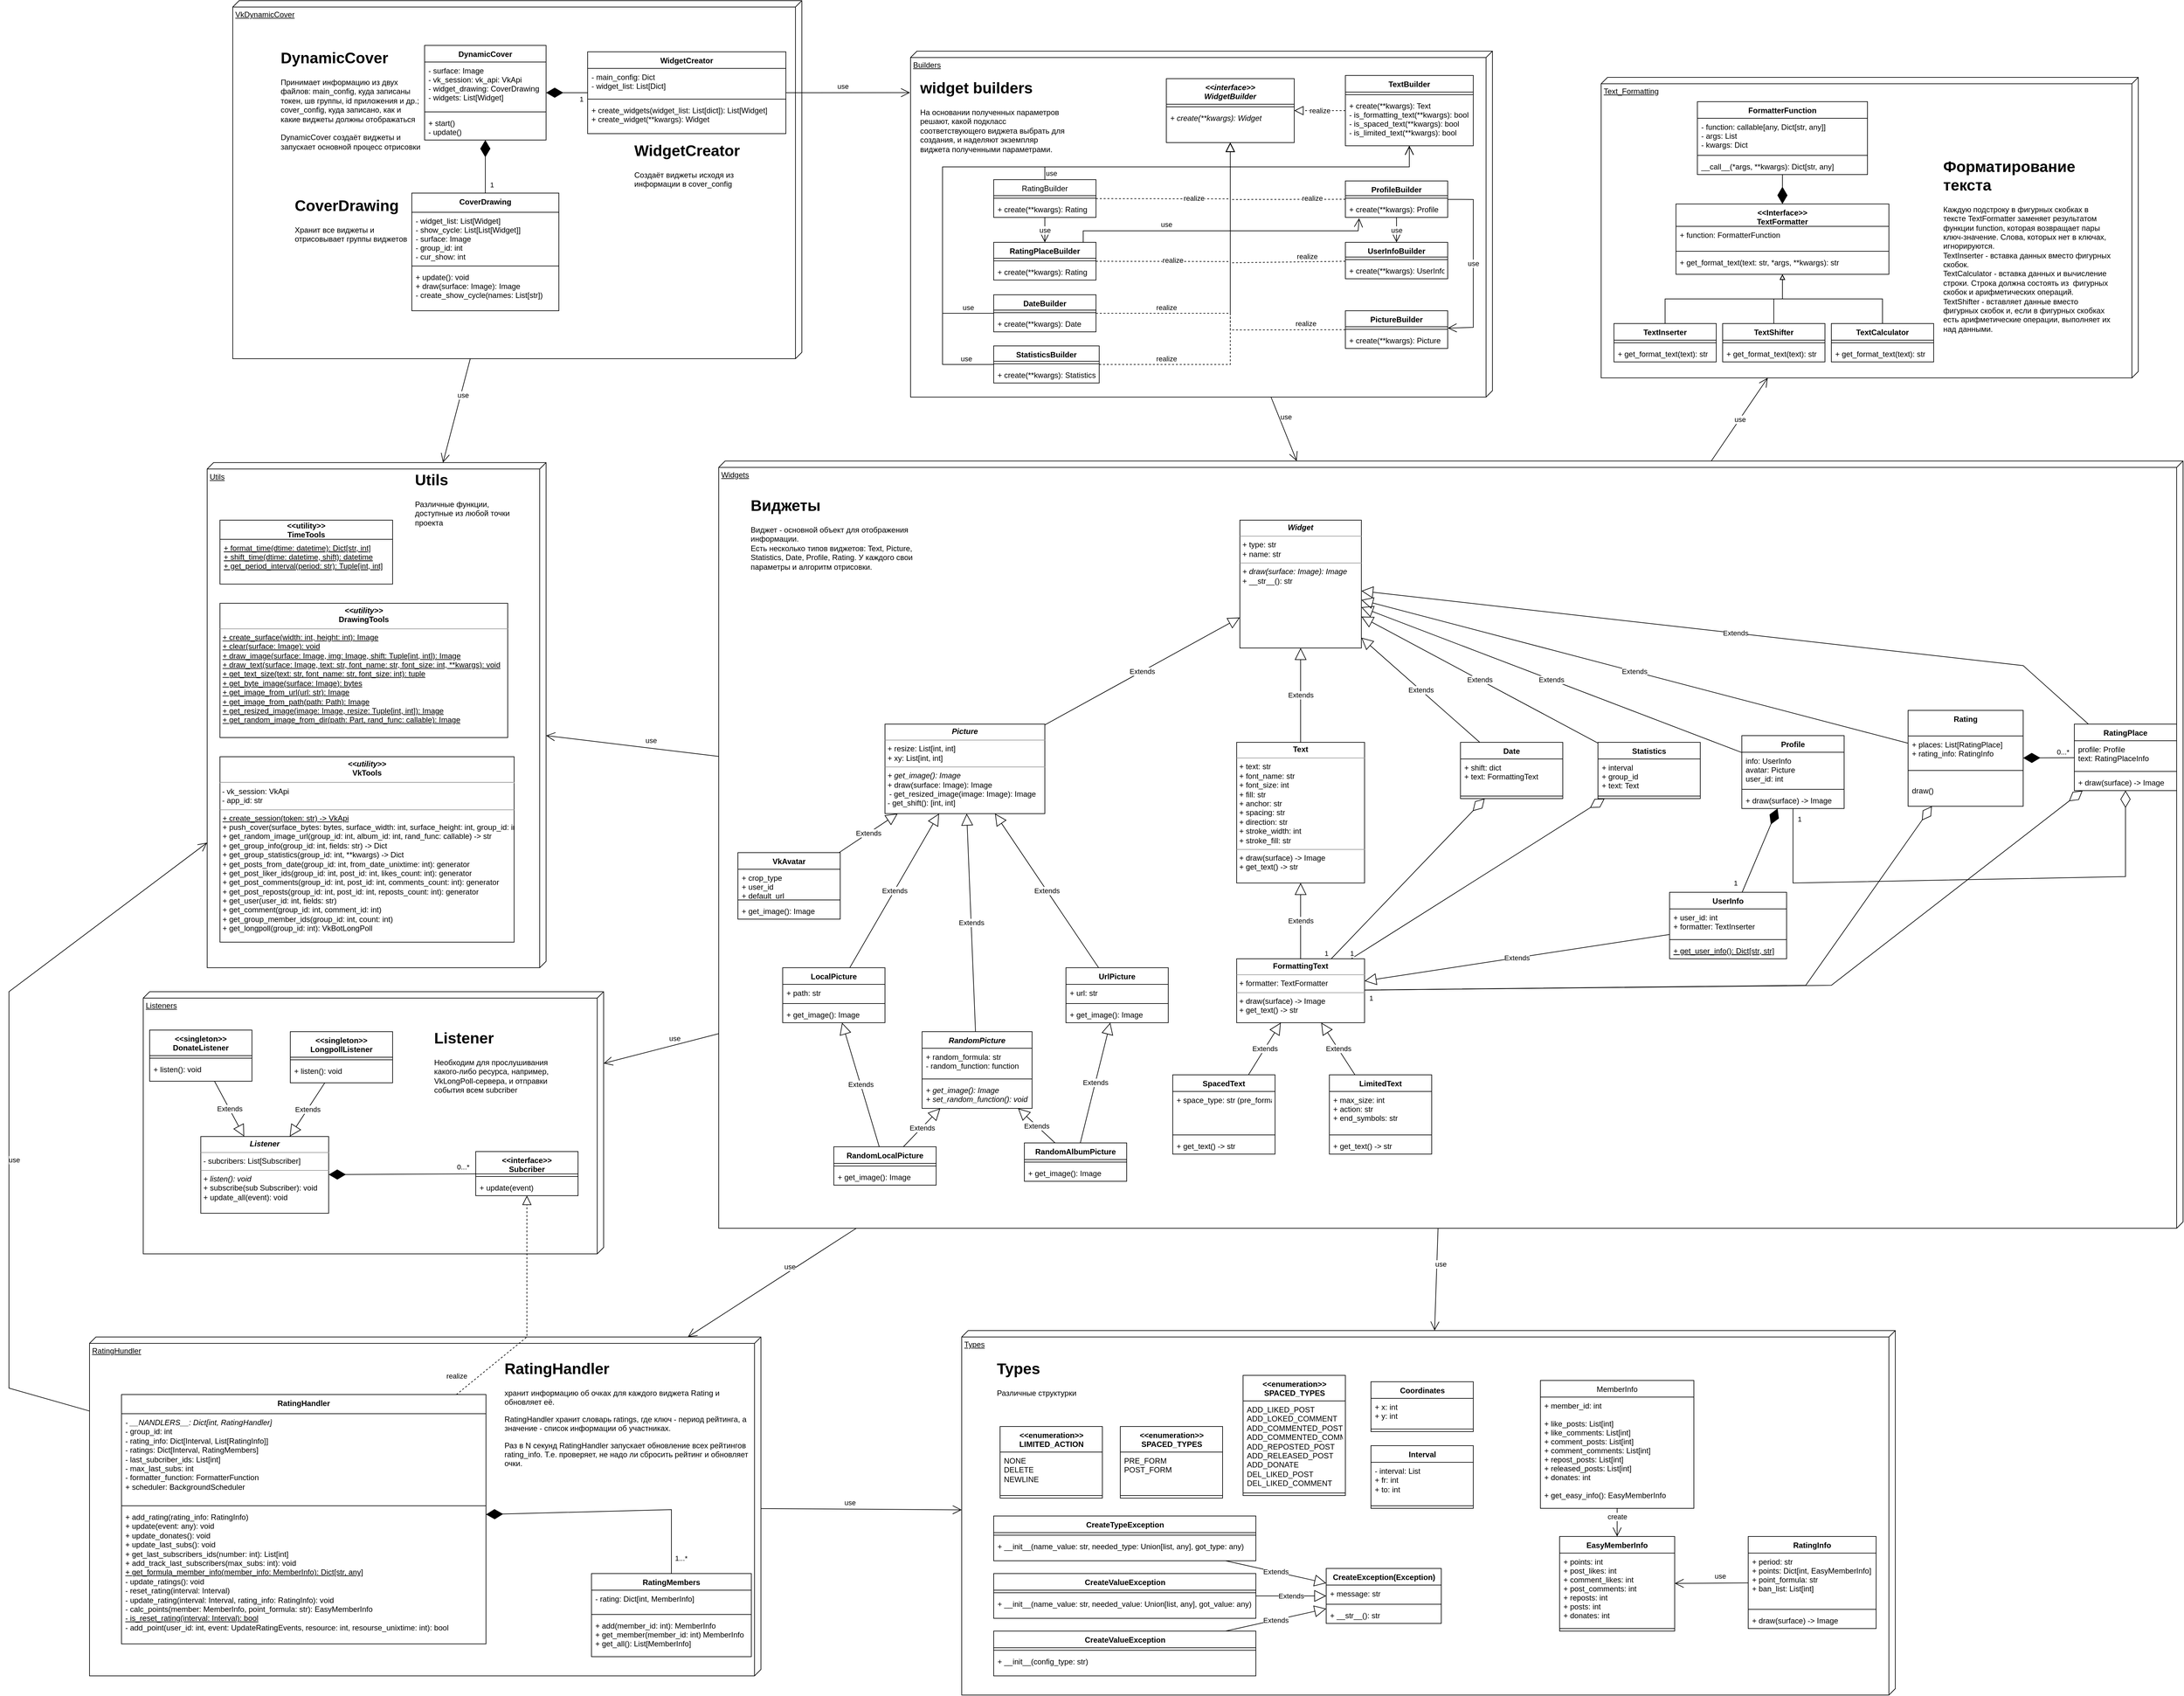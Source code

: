 <mxfile version="15.5.4" type="embed"><diagram id="C5RBs43oDa-KdzZeNtuy" name="Page-1"><mxGraphModel dx="3930" dy="761" grid="1" gridSize="10" guides="1" tooltips="1" connect="1" arrows="1" fold="1" page="1" pageScale="1" pageWidth="827" pageHeight="1169" math="0" shadow="0"><root><mxCell id="WIyWlLk6GJQsqaUBKTNV-0"/><mxCell id="WIyWlLk6GJQsqaUBKTNV-1" parent="WIyWlLk6GJQsqaUBKTNV-0"/><mxCell id="528" value="Types" style="verticalAlign=top;align=left;spacingTop=8;spacingLeft=2;spacingRight=12;shape=cube;size=10;direction=south;fontStyle=4;html=1;" vertex="1" parent="WIyWlLk6GJQsqaUBKTNV-1"><mxGeometry x="-290" y="2450" width="1460" height="570" as="geometry"/></mxCell><mxCell id="469" value="RatingHundler" style="verticalAlign=top;align=left;spacingTop=8;spacingLeft=2;spacingRight=12;shape=cube;size=10;direction=south;fontStyle=4;html=1;" vertex="1" parent="WIyWlLk6GJQsqaUBKTNV-1"><mxGeometry x="-1654" y="2460" width="1050" height="530" as="geometry"/></mxCell><mxCell id="457" value="VkDynamicCover" style="verticalAlign=top;align=left;spacingTop=8;spacingLeft=2;spacingRight=12;shape=cube;size=10;direction=south;fontStyle=4;html=1;" vertex="1" parent="WIyWlLk6GJQsqaUBKTNV-1"><mxGeometry x="-1430" y="370" width="890" height="560" as="geometry"/></mxCell><mxCell id="451" value="Text_Formatting" style="verticalAlign=top;align=left;spacingTop=8;spacingLeft=2;spacingRight=12;shape=cube;size=10;direction=south;fontStyle=4;html=1;" vertex="1" parent="WIyWlLk6GJQsqaUBKTNV-1"><mxGeometry x="710" y="490" width="840" height="470" as="geometry"/></mxCell><mxCell id="449" value="Listeners" style="verticalAlign=top;align=left;spacingTop=8;spacingLeft=2;spacingRight=12;shape=cube;size=10;direction=south;fontStyle=4;html=1;" vertex="1" parent="WIyWlLk6GJQsqaUBKTNV-1"><mxGeometry x="-1570" y="1920" width="720" height="410" as="geometry"/></mxCell><mxCell id="422" value="Widgets" style="verticalAlign=top;align=left;spacingTop=8;spacingLeft=2;spacingRight=12;shape=cube;size=10;direction=south;fontStyle=4;html=1;" vertex="1" parent="WIyWlLk6GJQsqaUBKTNV-1"><mxGeometry x="-670" y="1090" width="2290" height="1200" as="geometry"/></mxCell><mxCell id="360" value="Utils" style="verticalAlign=top;align=left;spacingTop=8;spacingLeft=2;spacingRight=12;shape=cube;size=10;direction=south;fontStyle=4;html=1;" vertex="1" parent="WIyWlLk6GJQsqaUBKTNV-1"><mxGeometry x="-1470" y="1092.5" width="530" height="790" as="geometry"/></mxCell><mxCell id="338" value="Builders" style="verticalAlign=top;align=left;spacingTop=8;spacingLeft=2;spacingRight=12;shape=cube;size=10;direction=south;fontStyle=4;html=1;" vertex="1" parent="WIyWlLk6GJQsqaUBKTNV-1"><mxGeometry x="-370" y="449" width="910" height="541" as="geometry"/></mxCell><mxCell id="0" value="DynamicCover" style="swimlane;fontStyle=1;align=center;verticalAlign=top;childLayout=stackLayout;horizontal=1;startSize=26;horizontalStack=0;resizeParent=1;resizeParentMax=0;resizeLast=0;collapsible=1;marginBottom=0;" parent="WIyWlLk6GJQsqaUBKTNV-1" vertex="1"><mxGeometry x="-1130" y="440" width="190" height="148" as="geometry"/></mxCell><mxCell id="1" value="- surface: Image&#10;- vk_session: vk_api: VkApi&#10;- widget_drawing: CoverDrawing&#10;- widgets: List[Widget]" style="text;strokeColor=none;fillColor=none;align=left;verticalAlign=top;spacingLeft=4;spacingRight=4;overflow=hidden;rotatable=0;points=[[0,0.5],[1,0.5]];portConstraint=eastwest;" parent="0" vertex="1"><mxGeometry y="26" width="190" height="74" as="geometry"/></mxCell><mxCell id="2" value="" style="line;strokeWidth=1;fillColor=none;align=left;verticalAlign=middle;spacingTop=-1;spacingLeft=3;spacingRight=3;rotatable=0;labelPosition=right;points=[];portConstraint=eastwest;" parent="0" vertex="1"><mxGeometry y="100" width="190" height="8" as="geometry"/></mxCell><mxCell id="3" value="+ start()&#10;- update()" style="text;strokeColor=none;fillColor=none;align=left;verticalAlign=top;spacingLeft=4;spacingRight=4;overflow=hidden;rotatable=0;points=[[0,0.5],[1,0.5]];portConstraint=eastwest;" parent="0" vertex="1"><mxGeometry y="108" width="190" height="40" as="geometry"/></mxCell><mxCell id="4" value="CoverDrawing" style="swimlane;fontStyle=1;align=center;verticalAlign=top;childLayout=stackLayout;horizontal=1;startSize=30;horizontalStack=0;resizeParent=1;resizeParentMax=0;resizeLast=0;collapsible=1;marginBottom=0;" parent="WIyWlLk6GJQsqaUBKTNV-1" vertex="1"><mxGeometry x="-1150" y="671" width="230" height="184" as="geometry"/></mxCell><mxCell id="7" value="- widget_list: List[Widget]&#10;- show_cycle: List[List[Widget]]&#10;- surface: Image&#10;- group_id: int&#10;- cur_show: int&#10;" style="text;strokeColor=none;fillColor=none;align=left;verticalAlign=top;spacingLeft=4;spacingRight=4;overflow=hidden;rotatable=0;points=[[0,0.5],[1,0.5]];portConstraint=eastwest;" parent="4" vertex="1"><mxGeometry y="30" width="230" height="80" as="geometry"/></mxCell><mxCell id="336" value="" style="line;strokeWidth=1;fillColor=none;align=left;verticalAlign=middle;spacingTop=-1;spacingLeft=3;spacingRight=3;rotatable=0;labelPosition=right;points=[];portConstraint=eastwest;" vertex="1" parent="4"><mxGeometry y="110" width="230" height="8" as="geometry"/></mxCell><mxCell id="335" value="+ update(): void&#10;+ draw(surface: Image): Image&#10;- create_show_cycle(names: List[str])" style="text;strokeColor=none;fillColor=none;align=left;verticalAlign=top;spacingLeft=4;spacingRight=4;overflow=hidden;rotatable=0;points=[[0,0.5],[1,0.5]];portConstraint=eastwest;" vertex="1" parent="4"><mxGeometry y="118" width="230" height="66" as="geometry"/></mxCell><mxCell id="10" value="WidgetCreator" style="swimlane;fontStyle=1;align=center;verticalAlign=top;childLayout=stackLayout;horizontal=1;startSize=26;horizontalStack=0;resizeParent=1;resizeParentMax=0;resizeLast=0;collapsible=1;marginBottom=0;" parent="WIyWlLk6GJQsqaUBKTNV-1" vertex="1"><mxGeometry x="-875" y="450" width="310" height="128" as="geometry"/></mxCell><mxCell id="11" value="- main_config: Dict&#10;- widget_list: List[Dict]" style="text;strokeColor=none;fillColor=none;align=left;verticalAlign=top;spacingLeft=4;spacingRight=4;overflow=hidden;rotatable=0;points=[[0,0.5],[1,0.5]];portConstraint=eastwest;" parent="10" vertex="1"><mxGeometry y="26" width="310" height="44" as="geometry"/></mxCell><mxCell id="12" value="" style="line;strokeWidth=1;fillColor=none;align=left;verticalAlign=middle;spacingTop=-1;spacingLeft=3;spacingRight=3;rotatable=0;labelPosition=right;points=[];portConstraint=eastwest;" parent="10" vertex="1"><mxGeometry y="70" width="310" height="8" as="geometry"/></mxCell><mxCell id="13" value="+ create_widgets(widget_list: List[dict]): List[Widget]&#10;+ create_widget(**kwargs): Widget" style="text;strokeColor=none;fillColor=none;align=left;verticalAlign=top;spacingLeft=4;spacingRight=4;overflow=hidden;rotatable=0;points=[[0,0.5],[1,0.5]];portConstraint=eastwest;" parent="10" vertex="1"><mxGeometry y="78" width="310" height="50" as="geometry"/></mxCell><mxCell id="16" value="&lt;p style=&quot;margin: 0px ; margin-top: 4px ; text-align: center&quot;&gt;&lt;b&gt;&lt;i&gt;Widget&lt;/i&gt;&lt;/b&gt;&lt;/p&gt;&lt;hr size=&quot;1&quot;&gt;&lt;p style=&quot;margin: 0px ; margin-left: 4px&quot;&gt;&lt;span&gt;+ type: str&lt;/span&gt;&lt;br&gt;&lt;/p&gt;&lt;p style=&quot;margin: 0px ; margin-left: 4px&quot;&gt;+ name: str&lt;/p&gt;&lt;hr size=&quot;1&quot;&gt;&lt;p style=&quot;margin: 0px ; margin-left: 4px&quot;&gt;&lt;i&gt;+ draw(surface: Image): Image&lt;/i&gt;&lt;br&gt;+ __str__(): str&lt;/p&gt;" style="verticalAlign=top;align=left;overflow=fill;fontSize=12;fontFamily=Helvetica;html=1;" parent="WIyWlLk6GJQsqaUBKTNV-1" vertex="1"><mxGeometry x="145" y="1182.5" width="190" height="200" as="geometry"/></mxCell><mxCell id="17" value="&lt;p style=&quot;margin: 0px ; margin-top: 4px ; text-align: center&quot;&gt;&lt;b&gt;&lt;i&gt;Picture&lt;/i&gt;&lt;/b&gt;&lt;/p&gt;&lt;hr size=&quot;1&quot;&gt;&lt;p style=&quot;margin: 0px ; margin-left: 4px&quot;&gt;+ resize: List[int, int]&lt;br&gt;&lt;/p&gt;&lt;p style=&quot;margin: 0px ; margin-left: 4px&quot;&gt;+ xy: List[int, int]&lt;/p&gt;&lt;hr size=&quot;1&quot;&gt;&lt;p style=&quot;margin: 0px ; margin-left: 4px&quot;&gt;&lt;i&gt;+ get_image(): Image&lt;/i&gt;&lt;/p&gt;&lt;p style=&quot;margin: 0px ; margin-left: 4px&quot;&gt;+ draw(surface: Image): Image&lt;/p&gt;&amp;nbsp; - get_resized_image(image: Image): Image&lt;p style=&quot;margin: 0px ; margin-left: 4px&quot;&gt;- get_shift(): [int, int]&lt;/p&gt;" style="verticalAlign=top;align=left;overflow=fill;fontSize=12;fontFamily=Helvetica;html=1;" parent="WIyWlLk6GJQsqaUBKTNV-1" vertex="1"><mxGeometry x="-410" y="1501.5" width="250" height="140" as="geometry"/></mxCell><mxCell id="19" value="LocalPicture" style="swimlane;fontStyle=1;align=center;verticalAlign=top;childLayout=stackLayout;horizontal=1;startSize=26;horizontalStack=0;resizeParent=1;resizeParentMax=0;resizeLast=0;collapsible=1;marginBottom=0;" parent="WIyWlLk6GJQsqaUBKTNV-1" vertex="1"><mxGeometry x="-570" y="1882.5" width="160" height="86" as="geometry"/></mxCell><mxCell id="20" value="+ path: str" style="text;strokeColor=none;fillColor=none;align=left;verticalAlign=top;spacingLeft=4;spacingRight=4;overflow=hidden;rotatable=0;points=[[0,0.5],[1,0.5]];portConstraint=eastwest;" parent="19" vertex="1"><mxGeometry y="26" width="160" height="26" as="geometry"/></mxCell><mxCell id="21" value="" style="line;strokeWidth=1;fillColor=none;align=left;verticalAlign=middle;spacingTop=-1;spacingLeft=3;spacingRight=3;rotatable=0;labelPosition=right;points=[];portConstraint=eastwest;" parent="19" vertex="1"><mxGeometry y="52" width="160" height="8" as="geometry"/></mxCell><mxCell id="22" value="+ get_image(): Image" style="text;strokeColor=none;fillColor=none;align=left;verticalAlign=top;spacingLeft=4;spacingRight=4;overflow=hidden;rotatable=0;points=[[0,0.5],[1,0.5]];portConstraint=eastwest;" parent="19" vertex="1"><mxGeometry y="60" width="160" height="26" as="geometry"/></mxCell><mxCell id="23" value="UrlPicture" style="swimlane;fontStyle=1;align=center;verticalAlign=top;childLayout=stackLayout;horizontal=1;startSize=26;horizontalStack=0;resizeParent=1;resizeParentMax=0;resizeLast=0;collapsible=1;marginBottom=0;" parent="WIyWlLk6GJQsqaUBKTNV-1" vertex="1"><mxGeometry x="-127" y="1882.5" width="160" height="86" as="geometry"/></mxCell><mxCell id="24" value="+ url: str" style="text;strokeColor=none;fillColor=none;align=left;verticalAlign=top;spacingLeft=4;spacingRight=4;overflow=hidden;rotatable=0;points=[[0,0.5],[1,0.5]];portConstraint=eastwest;" parent="23" vertex="1"><mxGeometry y="26" width="160" height="26" as="geometry"/></mxCell><mxCell id="25" value="" style="line;strokeWidth=1;fillColor=none;align=left;verticalAlign=middle;spacingTop=-1;spacingLeft=3;spacingRight=3;rotatable=0;labelPosition=right;points=[];portConstraint=eastwest;" parent="23" vertex="1"><mxGeometry y="52" width="160" height="8" as="geometry"/></mxCell><mxCell id="26" value="+ get_image(): Image" style="text;strokeColor=none;fillColor=none;align=left;verticalAlign=top;spacingLeft=4;spacingRight=4;overflow=hidden;rotatable=0;points=[[0,0.5],[1,0.5]];portConstraint=eastwest;" parent="23" vertex="1"><mxGeometry y="60" width="160" height="26" as="geometry"/></mxCell><mxCell id="29" value="RandomLocalPicture" style="swimlane;fontStyle=1;align=center;verticalAlign=top;childLayout=stackLayout;horizontal=1;startSize=26;horizontalStack=0;resizeParent=1;resizeParentMax=0;resizeLast=0;collapsible=1;marginBottom=0;" parent="WIyWlLk6GJQsqaUBKTNV-1" vertex="1"><mxGeometry x="-490" y="2162.5" width="160" height="60" as="geometry"/></mxCell><mxCell id="31" value="" style="line;strokeWidth=1;fillColor=none;align=left;verticalAlign=middle;spacingTop=-1;spacingLeft=3;spacingRight=3;rotatable=0;labelPosition=right;points=[];portConstraint=eastwest;" parent="29" vertex="1"><mxGeometry y="26" width="160" height="8" as="geometry"/></mxCell><mxCell id="32" value="+ get_image(): Image" style="text;strokeColor=none;fillColor=none;align=left;verticalAlign=top;spacingLeft=4;spacingRight=4;overflow=hidden;rotatable=0;points=[[0,0.5],[1,0.5]];portConstraint=eastwest;" parent="29" vertex="1"><mxGeometry y="34" width="160" height="26" as="geometry"/></mxCell><mxCell id="33" value="RandomAlbumPicture" style="swimlane;fontStyle=1;align=center;verticalAlign=top;childLayout=stackLayout;horizontal=1;startSize=26;horizontalStack=0;resizeParent=1;resizeParentMax=0;resizeLast=0;collapsible=1;marginBottom=0;" parent="WIyWlLk6GJQsqaUBKTNV-1" vertex="1"><mxGeometry x="-192" y="2156.5" width="160" height="60" as="geometry"/></mxCell><mxCell id="35" value="" style="line;strokeWidth=1;fillColor=none;align=left;verticalAlign=middle;spacingTop=-1;spacingLeft=3;spacingRight=3;rotatable=0;labelPosition=right;points=[];portConstraint=eastwest;" parent="33" vertex="1"><mxGeometry y="26" width="160" height="8" as="geometry"/></mxCell><mxCell id="36" value="+ get_image(): Image" style="text;strokeColor=none;fillColor=none;align=left;verticalAlign=top;spacingLeft=4;spacingRight=4;overflow=hidden;rotatable=0;points=[[0,0.5],[1,0.5]];portConstraint=eastwest;" parent="33" vertex="1"><mxGeometry y="34" width="160" height="26" as="geometry"/></mxCell><mxCell id="40" value="&lt;p style=&quot;margin: 0px ; margin-top: 4px ; text-align: center&quot;&gt;&lt;b&gt;&lt;i&gt;&amp;lt;&amp;lt;utility&amp;gt;&amp;gt;&lt;/i&gt;&lt;br&gt;DrawingTools&lt;/b&gt;&lt;/p&gt;&lt;hr size=&quot;1&quot;&gt;&lt;p style=&quot;margin: 0px ; margin-left: 4px&quot;&gt;&lt;u&gt;+ create_surface(width: int, height: int): Image&lt;/u&gt;&lt;/p&gt;&lt;p style=&quot;margin: 0px ; margin-left: 4px&quot;&gt;&lt;u&gt;+ clear(surface: Image): void&lt;/u&gt;&lt;/p&gt;&lt;p style=&quot;margin: 0px ; margin-left: 4px&quot;&gt;&lt;u&gt;+ draw_image(surface: Image, img: Image, shift: Tuple[int, int]): Image&lt;/u&gt;&lt;/p&gt;&lt;p style=&quot;margin: 0px ; margin-left: 4px&quot;&gt;&lt;u&gt;+ draw_text(surface: Image, text: str, font_name: str, font_size: int, **kwargs): void&lt;/u&gt;&lt;/p&gt;&lt;p style=&quot;margin: 0px ; margin-left: 4px&quot;&gt;&lt;u&gt;+ get_text_size(text: str, font_name: str, font_size: int): tuple&lt;/u&gt;&lt;/p&gt;&lt;p style=&quot;margin: 0px ; margin-left: 4px&quot;&gt;&lt;u&gt;+ get_byte_image(surface: Image): bytes&lt;/u&gt;&lt;/p&gt;&lt;p style=&quot;margin: 0px ; margin-left: 4px&quot;&gt;&lt;u&gt;+ get_image_from_url(url: str): Image&lt;/u&gt;&lt;/p&gt;&lt;p style=&quot;margin: 0px ; margin-left: 4px&quot;&gt;&lt;u&gt;+ get_image_from_path(path: Path): Image&lt;/u&gt;&lt;/p&gt;&lt;p style=&quot;margin: 0px ; margin-left: 4px&quot;&gt;&lt;u&gt;+ get_resized_image(image: Image, resize: Tuple[int, int]): Image&lt;/u&gt;&lt;/p&gt;&lt;p style=&quot;margin: 0px ; margin-left: 4px&quot;&gt;&lt;u&gt;+ get_random_image_from_dir(path: Part, rand_func: callable): Image&lt;/u&gt;&lt;/p&gt;" style="verticalAlign=top;align=left;overflow=fill;fontSize=12;fontFamily=Helvetica;html=1;" parent="WIyWlLk6GJQsqaUBKTNV-1" vertex="1"><mxGeometry x="-1450" y="1312.5" width="450" height="210" as="geometry"/></mxCell><mxCell id="44" value="&lt;p style=&quot;margin: 0px ; margin-top: 4px ; text-align: center&quot;&gt;&lt;b&gt;&lt;i&gt;&amp;lt;&amp;lt;utility&amp;gt;&amp;gt;&lt;/i&gt;&lt;br&gt;VkTools&lt;/b&gt;&lt;/p&gt;&lt;hr&gt;&amp;nbsp;- vk_session: VkApi&lt;br&gt;&amp;nbsp;- app_id: str&lt;br&gt;&lt;hr size=&quot;1&quot;&gt;&lt;p style=&quot;margin: 0px ; margin-left: 4px&quot;&gt;&lt;u&gt;+ create_session(token: str) -&amp;gt; VkApi&lt;/u&gt;&lt;/p&gt;&lt;p style=&quot;margin: 0px ; margin-left: 4px&quot;&gt;+ push_cover(surface_bytes: bytes, surface_width: int, surface_height: int, group_id: int): void&lt;/p&gt;&lt;p style=&quot;margin: 0px ; margin-left: 4px&quot;&gt;+ get_random_image_url(group_id: int, album_id: int, rand_func: callable) -&amp;gt; str&lt;/p&gt;&lt;p style=&quot;margin: 0px ; margin-left: 4px&quot;&gt;+ get_group_info(group_id: int, fields: str) -&amp;gt; Dict&lt;/p&gt;&lt;p style=&quot;margin: 0px ; margin-left: 4px&quot;&gt;+ get_group_statistics(group_id: int, **kwargs) -&amp;gt; Dict&lt;/p&gt;&lt;p style=&quot;margin: 0px ; margin-left: 4px&quot;&gt;+ get_posts_from_date(group_id: int, from_date_unixtime: int): generator&lt;/p&gt;&lt;p style=&quot;margin: 0px ; margin-left: 4px&quot;&gt;+ get_post_liker_ids(group_id: int, post_id: int, likes_count: int): generator&lt;/p&gt;&lt;p style=&quot;margin: 0px ; margin-left: 4px&quot;&gt;+ get_post_comments(group_id: int, post_id: int, comments_count: int): generator&lt;/p&gt;&lt;p style=&quot;margin: 0px ; margin-left: 4px&quot;&gt;+ get_post_reposts(group_id: int, post_id: int, reposts_count: int): generator&lt;/p&gt;&lt;p style=&quot;margin: 0px ; margin-left: 4px&quot;&gt;+ get_user(user_id: int, fields: str)&lt;/p&gt;&lt;p style=&quot;margin: 0px ; margin-left: 4px&quot;&gt;+ get_comment(group_id: int, comment_id: int)&lt;/p&gt;&lt;p style=&quot;margin: 0px ; margin-left: 4px&quot;&gt;+ get_group_member_ids(group_id: int, count: int)&lt;/p&gt;&lt;p style=&quot;margin: 0px ; margin-left: 4px&quot;&gt;+ get_longpoll(group_id: int): VkBotLongPoll&lt;/p&gt;" style="verticalAlign=top;align=left;overflow=fill;fontSize=12;fontFamily=Helvetica;html=1;" parent="WIyWlLk6GJQsqaUBKTNV-1" vertex="1"><mxGeometry x="-1450" y="1552.5" width="460" height="290" as="geometry"/></mxCell><mxCell id="46" value="&lt;p style=&quot;margin: 0px ; margin-top: 4px ; text-align: center&quot;&gt;&lt;b&gt;Text&lt;/b&gt;&lt;/p&gt;&lt;hr size=&quot;1&quot;&gt;&lt;p style=&quot;margin: 0px ; margin-left: 4px&quot;&gt;+ text: str&lt;br&gt;&lt;/p&gt;&lt;p style=&quot;margin: 0px ; margin-left: 4px&quot;&gt;+ font_name: str&lt;/p&gt;&lt;p style=&quot;margin: 0px ; margin-left: 4px&quot;&gt;+ font_size: int&lt;/p&gt;&lt;p style=&quot;margin: 0px ; margin-left: 4px&quot;&gt;+ fill: str&lt;/p&gt;&lt;p style=&quot;margin: 0px ; margin-left: 4px&quot;&gt;+ anchor: str&lt;/p&gt;&lt;p style=&quot;margin: 0px ; margin-left: 4px&quot;&gt;+ spacing: str&lt;/p&gt;&lt;p style=&quot;margin: 0px ; margin-left: 4px&quot;&gt;+ direction: str&lt;/p&gt;&lt;p style=&quot;margin: 0px ; margin-left: 4px&quot;&gt;+ stroke_width: int&lt;/p&gt;&lt;p style=&quot;margin: 0px ; margin-left: 4px&quot;&gt;+ stroke_fill: str&lt;/p&gt;&lt;hr size=&quot;1&quot;&gt;&lt;p style=&quot;margin: 0px ; margin-left: 4px&quot;&gt;+ draw(surface) -&amp;gt; Image&lt;br&gt;&lt;/p&gt;&lt;p style=&quot;margin: 0px ; margin-left: 4px&quot;&gt;+ get_text() -&amp;gt; str&lt;/p&gt;" style="verticalAlign=top;align=left;overflow=fill;fontSize=12;fontFamily=Helvetica;html=1;" parent="WIyWlLk6GJQsqaUBKTNV-1" vertex="1"><mxGeometry x="140" y="1530" width="200" height="220" as="geometry"/></mxCell><mxCell id="49" value="LimitedText" style="swimlane;fontStyle=1;align=center;verticalAlign=top;childLayout=stackLayout;horizontal=1;startSize=26;horizontalStack=0;resizeParent=1;resizeParentMax=0;resizeLast=0;collapsible=1;marginBottom=0;" parent="WIyWlLk6GJQsqaUBKTNV-1" vertex="1"><mxGeometry x="285" y="2050" width="160" height="124" as="geometry"/></mxCell><mxCell id="50" value="+ max_size: int&#10;+ action: str&#10;+ end_symbols: str" style="text;strokeColor=none;fillColor=none;align=left;verticalAlign=top;spacingLeft=4;spacingRight=4;overflow=hidden;rotatable=0;points=[[0,0.5],[1,0.5]];portConstraint=eastwest;" parent="49" vertex="1"><mxGeometry y="26" width="160" height="64" as="geometry"/></mxCell><mxCell id="51" value="" style="line;strokeWidth=1;fillColor=none;align=left;verticalAlign=middle;spacingTop=-1;spacingLeft=3;spacingRight=3;rotatable=0;labelPosition=right;points=[];portConstraint=eastwest;" parent="49" vertex="1"><mxGeometry y="90" width="160" height="8" as="geometry"/></mxCell><mxCell id="52" value="+ get_text() -&gt; str" style="text;strokeColor=none;fillColor=none;align=left;verticalAlign=top;spacingLeft=4;spacingRight=4;overflow=hidden;rotatable=0;points=[[0,0.5],[1,0.5]];portConstraint=eastwest;" parent="49" vertex="1"><mxGeometry y="98" width="160" height="26" as="geometry"/></mxCell><mxCell id="60" value="Statistics" style="swimlane;fontStyle=1;align=center;verticalAlign=top;childLayout=stackLayout;horizontal=1;startSize=26;horizontalStack=0;resizeParent=1;resizeParentMax=0;resizeLast=0;collapsible=1;marginBottom=0;" parent="WIyWlLk6GJQsqaUBKTNV-1" vertex="1"><mxGeometry x="705" y="1530" width="160" height="88" as="geometry"/></mxCell><mxCell id="61" value="+ interval&#10;+ group_id&#10;+ text: Text" style="text;strokeColor=none;fillColor=none;align=left;verticalAlign=top;spacingLeft=4;spacingRight=4;overflow=hidden;rotatable=0;points=[[0,0.5],[1,0.5]];portConstraint=eastwest;" parent="60" vertex="1"><mxGeometry y="26" width="160" height="54" as="geometry"/></mxCell><mxCell id="62" value="" style="line;strokeWidth=1;fillColor=none;align=left;verticalAlign=middle;spacingTop=-1;spacingLeft=3;spacingRight=3;rotatable=0;labelPosition=right;points=[];portConstraint=eastwest;" parent="60" vertex="1"><mxGeometry y="80" width="160" height="8" as="geometry"/></mxCell><mxCell id="70" value="Profile" style="swimlane;fontStyle=1;align=center;verticalAlign=top;childLayout=stackLayout;horizontal=1;startSize=26;horizontalStack=0;resizeParent=1;resizeParentMax=0;resizeLast=0;collapsible=1;marginBottom=0;" parent="WIyWlLk6GJQsqaUBKTNV-1" vertex="1"><mxGeometry x="930" y="1519.5" width="160" height="114" as="geometry"/></mxCell><mxCell id="71" value="info: UserInfo&#10;avatar: Picture&#10;user_id: int" style="text;strokeColor=none;fillColor=none;align=left;verticalAlign=top;spacingLeft=4;spacingRight=4;overflow=hidden;rotatable=0;points=[[0,0.5],[1,0.5]];portConstraint=eastwest;" parent="70" vertex="1"><mxGeometry y="26" width="160" height="54" as="geometry"/></mxCell><mxCell id="72" value="" style="line;strokeWidth=1;fillColor=none;align=left;verticalAlign=middle;spacingTop=-1;spacingLeft=3;spacingRight=3;rotatable=0;labelPosition=right;points=[];portConstraint=eastwest;" parent="70" vertex="1"><mxGeometry y="80" width="160" height="8" as="geometry"/></mxCell><mxCell id="73" value="+ draw(surface) -&gt; Image" style="text;strokeColor=none;fillColor=none;align=left;verticalAlign=top;spacingLeft=4;spacingRight=4;overflow=hidden;rotatable=0;points=[[0,0.5],[1,0.5]];portConstraint=eastwest;" parent="70" vertex="1"><mxGeometry y="88" width="160" height="26" as="geometry"/></mxCell><mxCell id="81" value="Rating" style="swimlane;fontStyle=1;align=center;verticalAlign=top;childLayout=stackLayout;horizontal=1;startSize=40;horizontalStack=0;resizeParent=1;resizeParentMax=0;resizeLast=0;collapsible=1;marginBottom=0;" parent="WIyWlLk6GJQsqaUBKTNV-1" vertex="1"><mxGeometry x="1190" y="1480" width="180" height="150" as="geometry"/></mxCell><mxCell id="82" value="+ places: List[RatingPlace]&#10;+ rating_info: RatingInfo&#10;" style="text;strokeColor=none;fillColor=none;align=left;verticalAlign=top;spacingLeft=4;spacingRight=4;overflow=hidden;rotatable=0;points=[[0,0.5],[1,0.5]];portConstraint=eastwest;" parent="81" vertex="1"><mxGeometry y="40" width="180" height="50" as="geometry"/></mxCell><mxCell id="83" value="" style="line;strokeWidth=1;fillColor=none;align=left;verticalAlign=middle;spacingTop=-1;spacingLeft=3;spacingRight=3;rotatable=0;labelPosition=right;points=[];portConstraint=eastwest;" parent="81" vertex="1"><mxGeometry y="90" width="180" height="8" as="geometry"/></mxCell><mxCell id="84" value="&#10;draw()" style="text;strokeColor=none;fillColor=none;align=left;verticalAlign=top;spacingLeft=4;spacingRight=4;overflow=hidden;rotatable=0;points=[[0,0.5],[1,0.5]];portConstraint=eastwest;" parent="81" vertex="1"><mxGeometry y="98" width="180" height="52" as="geometry"/></mxCell><mxCell id="90" value="&lt;&lt;singleton&gt;&gt;&#10;LongpollListener" style="swimlane;fontStyle=1;align=center;verticalAlign=top;childLayout=stackLayout;horizontal=1;startSize=40;horizontalStack=0;resizeParent=1;resizeParentMax=0;resizeLast=0;collapsible=1;marginBottom=0;rounded=0;shadow=0;glass=0;sketch=0;" parent="WIyWlLk6GJQsqaUBKTNV-1" vertex="1"><mxGeometry x="-1340" y="1982.5" width="160" height="80" as="geometry"/></mxCell><mxCell id="92" value="" style="line;strokeWidth=1;fillColor=none;align=left;verticalAlign=middle;spacingTop=-1;spacingLeft=3;spacingRight=3;rotatable=0;labelPosition=right;points=[];portConstraint=eastwest;rounded=0;shadow=0;glass=0;sketch=0;" parent="90" vertex="1"><mxGeometry y="40" width="160" height="8" as="geometry"/></mxCell><mxCell id="93" value="+ listen(): void" style="text;strokeColor=none;fillColor=none;align=left;verticalAlign=top;spacingLeft=4;spacingRight=4;overflow=hidden;rotatable=0;points=[[0,0.5],[1,0.5]];portConstraint=eastwest;rounded=0;shadow=0;glass=0;sketch=0;" parent="90" vertex="1"><mxGeometry y="48" width="160" height="32" as="geometry"/></mxCell><mxCell id="96" value="MemberInfo" style="swimlane;fontStyle=0;childLayout=stackLayout;horizontal=1;startSize=26;fillColor=none;horizontalStack=0;resizeParent=1;resizeParentMax=0;resizeLast=0;collapsible=1;marginBottom=0;rounded=0;shadow=0;glass=0;sketch=0;" parent="WIyWlLk6GJQsqaUBKTNV-1" vertex="1"><mxGeometry x="615" y="2528" width="240" height="200" as="geometry"/></mxCell><mxCell id="97" value="+ member_id: int&#10;&#10;+ like_posts: List[int]&#10;+ like_comments: List[int]&#10;+ comment_posts: List[int]&#10;+ comment_comments: List[int]&#10;+ repost_posts: List[int]&#10;+ released_posts: List[int]&#10;+ donates: int&#10;&#10;+ get_easy_info(): EasyMemberInfo" style="text;strokeColor=none;fillColor=none;align=left;verticalAlign=top;spacingLeft=4;spacingRight=4;overflow=hidden;rotatable=0;points=[[0,0.5],[1,0.5]];portConstraint=eastwest;rounded=0;shadow=0;glass=0;sketch=0;" parent="96" vertex="1"><mxGeometry y="26" width="240" height="174" as="geometry"/></mxCell><mxCell id="100" value="RatingPlace" style="swimlane;fontStyle=1;align=center;verticalAlign=top;childLayout=stackLayout;horizontal=1;startSize=26;horizontalStack=0;resizeParent=1;resizeParentMax=0;resizeLast=0;collapsible=1;marginBottom=0;rounded=0;shadow=0;glass=0;sketch=0;" parent="WIyWlLk6GJQsqaUBKTNV-1" vertex="1"><mxGeometry x="1450" y="1501.5" width="160" height="104" as="geometry"/></mxCell><mxCell id="101" value="profile: Profile&#10;text: RatingPlaceInfo" style="text;strokeColor=none;fillColor=none;align=left;verticalAlign=top;spacingLeft=4;spacingRight=4;overflow=hidden;rotatable=0;points=[[0,0.5],[1,0.5]];portConstraint=eastwest;rounded=0;shadow=0;glass=0;sketch=0;" parent="100" vertex="1"><mxGeometry y="26" width="160" height="44" as="geometry"/></mxCell><mxCell id="102" value="" style="line;strokeWidth=1;fillColor=none;align=left;verticalAlign=middle;spacingTop=-1;spacingLeft=3;spacingRight=3;rotatable=0;labelPosition=right;points=[];portConstraint=eastwest;rounded=0;shadow=0;glass=0;sketch=0;" parent="100" vertex="1"><mxGeometry y="70" width="160" height="8" as="geometry"/></mxCell><mxCell id="103" value="+ draw(surface) -&gt; Image" style="text;strokeColor=none;fillColor=none;align=left;verticalAlign=top;spacingLeft=4;spacingRight=4;overflow=hidden;rotatable=0;points=[[0,0.5],[1,0.5]];portConstraint=eastwest;rounded=0;shadow=0;glass=0;sketch=0;" parent="100" vertex="1"><mxGeometry y="78" width="160" height="26" as="geometry"/></mxCell><mxCell id="113" value="&lt;&lt;interface&gt;&gt;&#10;WidgetBuilder" style="swimlane;fontStyle=3;align=center;verticalAlign=top;childLayout=stackLayout;horizontal=1;startSize=40;horizontalStack=0;resizeParent=1;resizeParentMax=0;resizeLast=0;collapsible=1;marginBottom=0;rounded=0;shadow=0;glass=0;sketch=0;" parent="WIyWlLk6GJQsqaUBKTNV-1" vertex="1"><mxGeometry x="30" y="492" width="200" height="100" as="geometry"/></mxCell><mxCell id="115" value="" style="line;strokeWidth=1;fillColor=none;align=left;verticalAlign=middle;spacingTop=-1;spacingLeft=3;spacingRight=3;rotatable=0;labelPosition=right;points=[];portConstraint=eastwest;rounded=0;shadow=0;glass=0;sketch=0;" parent="113" vertex="1"><mxGeometry y="40" width="200" height="8" as="geometry"/></mxCell><mxCell id="116" value="+ create(**kwargs): Widget" style="text;strokeColor=none;fillColor=none;align=left;verticalAlign=top;spacingLeft=4;spacingRight=4;overflow=hidden;rotatable=0;points=[[0,0.5],[1,0.5]];portConstraint=eastwest;rounded=0;shadow=0;glass=0;sketch=0;fontStyle=2" parent="113" vertex="1"><mxGeometry y="48" width="200" height="52" as="geometry"/></mxCell><mxCell id="117" value="PictureBuilder" style="swimlane;fontStyle=1;align=center;verticalAlign=top;childLayout=stackLayout;horizontal=1;startSize=25;horizontalStack=0;resizeParent=1;resizeParentMax=0;resizeLast=0;collapsible=1;marginBottom=0;rounded=0;shadow=0;glass=0;sketch=0;" parent="WIyWlLk6GJQsqaUBKTNV-1" vertex="1"><mxGeometry x="310" y="855" width="160" height="59" as="geometry"/></mxCell><mxCell id="118" value="" style="line;strokeWidth=1;fillColor=none;align=left;verticalAlign=middle;spacingTop=-1;spacingLeft=3;spacingRight=3;rotatable=0;labelPosition=right;points=[];portConstraint=eastwest;rounded=0;shadow=0;glass=0;sketch=0;" parent="117" vertex="1"><mxGeometry y="25" width="160" height="8" as="geometry"/></mxCell><mxCell id="119" value="+ create(**kwargs): Picture" style="text;strokeColor=none;fillColor=none;align=left;verticalAlign=top;spacingLeft=4;spacingRight=4;overflow=hidden;rotatable=0;points=[[0,0.5],[1,0.5]];portConstraint=eastwest;rounded=0;shadow=0;glass=0;sketch=0;" parent="117" vertex="1"><mxGeometry y="33" width="160" height="26" as="geometry"/></mxCell><mxCell id="129" value="DateBuilder" style="swimlane;fontStyle=1;align=center;verticalAlign=top;childLayout=stackLayout;horizontal=1;startSize=24;horizontalStack=0;resizeParent=1;resizeParentMax=0;resizeLast=0;collapsible=1;marginBottom=0;rounded=0;shadow=0;glass=0;sketch=0;" parent="WIyWlLk6GJQsqaUBKTNV-1" vertex="1"><mxGeometry x="-240" y="830" width="160" height="58" as="geometry"/></mxCell><mxCell id="130" value="" style="line;strokeWidth=1;fillColor=none;align=left;verticalAlign=middle;spacingTop=-1;spacingLeft=3;spacingRight=3;rotatable=0;labelPosition=right;points=[];portConstraint=eastwest;rounded=0;shadow=0;glass=0;sketch=0;" parent="129" vertex="1"><mxGeometry y="24" width="160" height="8" as="geometry"/></mxCell><mxCell id="131" value="+ create(**kwargs): Date" style="text;strokeColor=none;fillColor=none;align=left;verticalAlign=top;spacingLeft=4;spacingRight=4;overflow=hidden;rotatable=0;points=[[0,0.5],[1,0.5]];portConstraint=eastwest;rounded=0;shadow=0;glass=0;sketch=0;" parent="129" vertex="1"><mxGeometry y="32" width="160" height="26" as="geometry"/></mxCell><mxCell id="132" value="ProfileBuilder" style="swimlane;fontStyle=1;align=center;verticalAlign=top;childLayout=stackLayout;horizontal=1;startSize=23;horizontalStack=0;resizeParent=1;resizeParentMax=0;resizeLast=0;collapsible=1;marginBottom=0;rounded=0;shadow=0;glass=0;sketch=0;" parent="WIyWlLk6GJQsqaUBKTNV-1" vertex="1"><mxGeometry x="310" y="652" width="160" height="57" as="geometry"/></mxCell><mxCell id="133" value="" style="line;strokeWidth=1;fillColor=none;align=left;verticalAlign=middle;spacingTop=-1;spacingLeft=3;spacingRight=3;rotatable=0;labelPosition=right;points=[];portConstraint=eastwest;rounded=0;shadow=0;glass=0;sketch=0;" parent="132" vertex="1"><mxGeometry y="23" width="160" height="8" as="geometry"/></mxCell><mxCell id="134" value="+ create(**kwargs): Profile" style="text;strokeColor=none;fillColor=none;align=left;verticalAlign=top;spacingLeft=4;spacingRight=4;overflow=hidden;rotatable=0;points=[[0,0.5],[1,0.5]];portConstraint=eastwest;rounded=0;shadow=0;glass=0;sketch=0;" parent="132" vertex="1"><mxGeometry y="31" width="160" height="26" as="geometry"/></mxCell><mxCell id="135" value="RatingBuilder" style="swimlane;fontStyle=0;align=center;verticalAlign=top;childLayout=stackLayout;horizontal=1;startSize=25;horizontalStack=0;resizeParent=1;resizeParentMax=0;resizeLast=0;collapsible=1;marginBottom=0;rounded=0;shadow=0;glass=0;sketch=0;" parent="WIyWlLk6GJQsqaUBKTNV-1" vertex="1"><mxGeometry x="-240" y="650" width="160" height="59" as="geometry"/></mxCell><mxCell id="136" value="" style="line;strokeWidth=1;fillColor=none;align=left;verticalAlign=middle;spacingTop=-1;spacingLeft=3;spacingRight=3;rotatable=0;labelPosition=right;points=[];portConstraint=eastwest;rounded=0;shadow=0;glass=0;sketch=0;" parent="135" vertex="1"><mxGeometry y="25" width="160" height="8" as="geometry"/></mxCell><mxCell id="137" value="+ create(**kwargs): Rating" style="text;strokeColor=none;fillColor=none;align=left;verticalAlign=top;spacingLeft=4;spacingRight=4;overflow=hidden;rotatable=0;points=[[0,0.5],[1,0.5]];portConstraint=eastwest;rounded=0;shadow=0;glass=0;sketch=0;" parent="135" vertex="1"><mxGeometry y="33" width="160" height="26" as="geometry"/></mxCell><mxCell id="126" value="StatisticsBuilder" style="swimlane;fontStyle=1;align=center;verticalAlign=top;childLayout=stackLayout;horizontal=1;startSize=24;horizontalStack=0;resizeParent=1;resizeParentMax=0;resizeLast=0;collapsible=1;marginBottom=0;rounded=0;shadow=0;glass=0;sketch=0;" parent="WIyWlLk6GJQsqaUBKTNV-1" vertex="1"><mxGeometry x="-240" y="910" width="165" height="58" as="geometry"/></mxCell><mxCell id="127" value="" style="line;strokeWidth=1;fillColor=none;align=left;verticalAlign=middle;spacingTop=-1;spacingLeft=3;spacingRight=3;rotatable=0;labelPosition=right;points=[];portConstraint=eastwest;rounded=0;shadow=0;glass=0;sketch=0;" parent="126" vertex="1"><mxGeometry y="24" width="165" height="8" as="geometry"/></mxCell><mxCell id="128" value="+ create(**kwargs): Statistics" style="text;strokeColor=none;fillColor=none;align=left;verticalAlign=top;spacingLeft=4;spacingRight=4;overflow=hidden;rotatable=0;points=[[0,0.5],[1,0.5]];portConstraint=eastwest;rounded=0;shadow=0;glass=0;sketch=0;" parent="126" vertex="1"><mxGeometry y="32" width="165" height="26" as="geometry"/></mxCell><mxCell id="156" value="TextBuilder" style="swimlane;fontStyle=1;align=center;verticalAlign=top;childLayout=stackLayout;horizontal=1;startSize=26;horizontalStack=0;resizeParent=1;resizeParentMax=0;resizeLast=0;collapsible=1;marginBottom=0;rounded=0;shadow=0;glass=0;sketch=0;" parent="WIyWlLk6GJQsqaUBKTNV-1" vertex="1"><mxGeometry x="310" y="487" width="200" height="110" as="geometry"/></mxCell><mxCell id="158" value="" style="line;strokeWidth=1;fillColor=none;align=left;verticalAlign=middle;spacingTop=-1;spacingLeft=3;spacingRight=3;rotatable=0;labelPosition=right;points=[];portConstraint=eastwest;rounded=0;shadow=0;glass=0;sketch=0;" parent="156" vertex="1"><mxGeometry y="26" width="200" height="8" as="geometry"/></mxCell><mxCell id="159" value="+ create(**kwargs): Text&#10;- is_formatting_text(**kwargs): bool&#10;- is_spaced_text(**kwargs): bool&#10;- is_limited_text(**kwargs): bool" style="text;strokeColor=none;fillColor=none;align=left;verticalAlign=top;spacingLeft=4;spacingRight=4;overflow=hidden;rotatable=0;points=[[0,0.5],[1,0.5]];portConstraint=eastwest;rounded=0;shadow=0;glass=0;sketch=0;" parent="156" vertex="1"><mxGeometry y="34" width="200" height="76" as="geometry"/></mxCell><mxCell id="171" value="RatingMembers" style="swimlane;fontStyle=1;align=center;verticalAlign=top;childLayout=stackLayout;horizontal=1;startSize=26;horizontalStack=0;resizeParent=1;resizeParentMax=0;resizeLast=0;collapsible=1;marginBottom=0;" parent="WIyWlLk6GJQsqaUBKTNV-1" vertex="1"><mxGeometry x="-869" y="2830" width="250" height="130" as="geometry"/></mxCell><mxCell id="172" value="- rating: Dict[int, MemberInfo]" style="text;strokeColor=none;fillColor=none;align=left;verticalAlign=top;spacingLeft=4;spacingRight=4;overflow=hidden;rotatable=0;points=[[0,0.5],[1,0.5]];portConstraint=eastwest;" parent="171" vertex="1"><mxGeometry y="26" width="250" height="34" as="geometry"/></mxCell><mxCell id="173" value="" style="line;strokeWidth=1;fillColor=none;align=left;verticalAlign=middle;spacingTop=-1;spacingLeft=3;spacingRight=3;rotatable=0;labelPosition=right;points=[];portConstraint=eastwest;" parent="171" vertex="1"><mxGeometry y="60" width="250" height="8" as="geometry"/></mxCell><mxCell id="174" value="+ add(member_id: int): MemberInfo&#10;+ get_member(member_id: int) MemberInfo&#10;+ get_all(): List[MemberInfo]" style="text;strokeColor=none;fillColor=none;align=left;verticalAlign=top;spacingLeft=4;spacingRight=4;overflow=hidden;rotatable=0;points=[[0,0.5],[1,0.5]];portConstraint=eastwest;" parent="171" vertex="1"><mxGeometry y="68" width="250" height="62" as="geometry"/></mxCell><mxCell id="177" value="RatingHandler" style="swimlane;fontStyle=1;align=center;verticalAlign=top;childLayout=stackLayout;horizontal=1;startSize=30;horizontalStack=0;resizeParent=1;resizeParentMax=0;resizeLast=0;collapsible=1;marginBottom=0;" parent="WIyWlLk6GJQsqaUBKTNV-1" vertex="1"><mxGeometry x="-1604" y="2550" width="570" height="390" as="geometry"/></mxCell><mxCell id="178" value="&lt;i&gt;- __NANDLERS__: Dict[int, RatingHandler]&lt;br&gt;&lt;/i&gt;- group_id: int&lt;br&gt;- rating_info: Dict[Interval, List[RatingInfo]]&lt;br&gt;- ratings: Dict[Interval, RatingMembers]&lt;br&gt;- last_subcriber_ids: List[int]&lt;br&gt;- max_last_subs: int&lt;br&gt;- formatter_function: FormatterFunction&lt;br&gt;+ scheduler: BackgroundScheduler" style="text;strokeColor=none;fillColor=none;align=left;verticalAlign=top;spacingLeft=4;spacingRight=4;overflow=hidden;rotatable=0;points=[[0,0.5],[1,0.5]];portConstraint=eastwest;html=1;" parent="177" vertex="1"><mxGeometry y="30" width="570" height="140" as="geometry"/></mxCell><mxCell id="179" value="" style="line;strokeWidth=1;fillColor=none;align=left;verticalAlign=middle;spacingTop=-1;spacingLeft=3;spacingRight=3;rotatable=0;labelPosition=right;points=[];portConstraint=eastwest;" parent="177" vertex="1"><mxGeometry y="170" width="570" height="8" as="geometry"/></mxCell><mxCell id="180" value="+ add_rating(rating_info: RatingInfo)&lt;br&gt;+ update(event: any): void&lt;br&gt;+ update_donates(): void&lt;br&gt;+ update_last_subs(): void&lt;br&gt;+ get_last_subscribers_ids(number: int): List[int]&lt;br&gt;+ add_track_last_subscribers(max_subs: int): void&lt;u&gt;&lt;br&gt;+ get_formula_member_info(member_info: MemberInfo): Dict[str, any]&lt;/u&gt;&lt;br&gt;- update_ratings(): void&lt;br&gt;- reset_rating(interval: Interval)&lt;br&gt;- update_rating(interval: Interval, rating_info: RatingInfo): void&lt;br&gt;- calc_points(member: MemberInfo, point_formula: str): EasyMemberInfo&lt;br&gt;&lt;u&gt;- is_reset_rating(interval: Interval): bool&lt;/u&gt;&lt;br&gt;- add_point(user_id: int, event: UpdateRatingEvents, resource: int, resourse_unixtime: int): bool" style="text;strokeColor=none;fillColor=none;align=left;verticalAlign=top;spacingLeft=4;spacingRight=4;overflow=hidden;rotatable=0;points=[[0,0.5],[1,0.5]];portConstraint=eastwest;html=1;" parent="177" vertex="1"><mxGeometry y="178" width="570" height="212" as="geometry"/></mxCell><mxCell id="198" value="&lt;&lt;interface&gt;&gt;&#10;Subcriber" style="swimlane;fontStyle=1;align=center;verticalAlign=top;childLayout=stackLayout;horizontal=1;startSize=35;horizontalStack=0;resizeParent=1;resizeParentMax=0;resizeLast=0;collapsible=1;marginBottom=0;rounded=0;shadow=0;glass=0;sketch=0;" parent="WIyWlLk6GJQsqaUBKTNV-1" vertex="1"><mxGeometry x="-1050" y="2170" width="160" height="69" as="geometry"/></mxCell><mxCell id="199" value="" style="line;strokeWidth=1;fillColor=none;align=left;verticalAlign=middle;spacingTop=-1;spacingLeft=3;spacingRight=3;rotatable=0;labelPosition=right;points=[];portConstraint=eastwest;rounded=0;shadow=0;glass=0;sketch=0;" parent="198" vertex="1"><mxGeometry y="35" width="160" height="8" as="geometry"/></mxCell><mxCell id="200" value="+ update(event)" style="text;strokeColor=none;fillColor=none;align=left;verticalAlign=top;spacingLeft=4;spacingRight=4;overflow=hidden;rotatable=0;points=[[0,0.5],[1,0.5]];portConstraint=eastwest;rounded=0;shadow=0;glass=0;sketch=0;" parent="198" vertex="1"><mxGeometry y="43" width="160" height="26" as="geometry"/></mxCell><mxCell id="211" value="&lt;&lt;Interface&gt;&gt;&#10;TextFormatter" style="swimlane;fontStyle=1;align=center;verticalAlign=top;childLayout=stackLayout;horizontal=1;startSize=35;horizontalStack=0;resizeParent=1;resizeParentMax=0;resizeLast=0;collapsible=1;marginBottom=0;" parent="WIyWlLk6GJQsqaUBKTNV-1" vertex="1"><mxGeometry x="827" y="688" width="333" height="110" as="geometry"/></mxCell><mxCell id="212" value="+ function: FormatterFunction" style="text;strokeColor=none;fillColor=none;align=left;verticalAlign=top;spacingLeft=4;spacingRight=4;overflow=hidden;rotatable=0;points=[[0,0.5],[1,0.5]];portConstraint=eastwest;" parent="211" vertex="1"><mxGeometry y="35" width="333" height="35" as="geometry"/></mxCell><mxCell id="213" value="" style="line;strokeWidth=1;fillColor=none;align=left;verticalAlign=middle;spacingTop=-1;spacingLeft=3;spacingRight=3;rotatable=0;labelPosition=right;points=[];portConstraint=eastwest;" parent="211" vertex="1"><mxGeometry y="70" width="333" height="8" as="geometry"/></mxCell><mxCell id="214" value="+ get_format_text(text: str, *args, **kwargs): str" style="text;strokeColor=none;fillColor=none;align=left;verticalAlign=top;spacingLeft=4;spacingRight=4;overflow=hidden;rotatable=0;points=[[0,0.5],[1,0.5]];portConstraint=eastwest;" parent="211" vertex="1"><mxGeometry y="78" width="333" height="32" as="geometry"/></mxCell><mxCell id="216" value="&lt;h1&gt;Форматирование текста&lt;/h1&gt;&lt;div&gt;&lt;span&gt;Каждую подстроку в фигурных скобках в тексте TextFormatter заменяет результатом функции function, которая возвращает пары ключ-значение. Слова, которых нет в ключах, игнорируются.&lt;/span&gt;&lt;br&gt;&lt;/div&gt;&lt;div&gt;TextInserter - вставка данных вместо фигурных скобок.&lt;/div&gt;&lt;div&gt;TextCalculator - вставка данных и вычисление строки. Строка должна состоять из&amp;nbsp; фигурных скобок и арифметических операций.&lt;/div&gt;&lt;div&gt;TextShifter - вставляет данные вместо фигурных скобок и, если в фигурных скобках есть арифметические операции, выполняет их над данными.&lt;/div&gt;" style="text;html=1;strokeColor=none;fillColor=none;spacing=5;spacingTop=-20;whiteSpace=wrap;overflow=hidden;rounded=0;" parent="WIyWlLk6GJQsqaUBKTNV-1" vertex="1"><mxGeometry x="1240" y="610" width="270" height="285" as="geometry"/></mxCell><mxCell id="228" style="edgeStyle=orthogonalEdgeStyle;rounded=0;orthogonalLoop=1;jettySize=auto;html=1;endArrow=block;endFill=0;" parent="WIyWlLk6GJQsqaUBKTNV-1" source="218" target="211" edge="1"><mxGeometry relative="1" as="geometry"/></mxCell><mxCell id="218" value="TextInserter" style="swimlane;fontStyle=1;align=center;verticalAlign=top;childLayout=stackLayout;horizontal=1;startSize=26;horizontalStack=0;resizeParent=1;resizeParentMax=0;resizeLast=0;collapsible=1;marginBottom=0;" parent="WIyWlLk6GJQsqaUBKTNV-1" vertex="1"><mxGeometry x="730" y="875" width="160" height="60" as="geometry"/></mxCell><mxCell id="220" value="" style="line;strokeWidth=1;fillColor=none;align=left;verticalAlign=middle;spacingTop=-1;spacingLeft=3;spacingRight=3;rotatable=0;labelPosition=right;points=[];portConstraint=eastwest;" parent="218" vertex="1"><mxGeometry y="26" width="160" height="8" as="geometry"/></mxCell><mxCell id="221" value="+ get_format_text(text): str" style="text;strokeColor=none;fillColor=none;align=left;verticalAlign=top;spacingLeft=4;spacingRight=4;overflow=hidden;rotatable=0;points=[[0,0.5],[1,0.5]];portConstraint=eastwest;" parent="218" vertex="1"><mxGeometry y="34" width="160" height="26" as="geometry"/></mxCell><mxCell id="230" style="edgeStyle=orthogonalEdgeStyle;rounded=0;orthogonalLoop=1;jettySize=auto;html=1;endArrow=block;endFill=0;" parent="WIyWlLk6GJQsqaUBKTNV-1" source="222" target="211" edge="1"><mxGeometry relative="1" as="geometry"/></mxCell><mxCell id="222" value="TextCalculator" style="swimlane;fontStyle=1;align=center;verticalAlign=top;childLayout=stackLayout;horizontal=1;startSize=26;horizontalStack=0;resizeParent=1;resizeParentMax=0;resizeLast=0;collapsible=1;marginBottom=0;" parent="WIyWlLk6GJQsqaUBKTNV-1" vertex="1"><mxGeometry x="1070" y="875" width="160" height="60" as="geometry"/></mxCell><mxCell id="223" value="" style="line;strokeWidth=1;fillColor=none;align=left;verticalAlign=middle;spacingTop=-1;spacingLeft=3;spacingRight=3;rotatable=0;labelPosition=right;points=[];portConstraint=eastwest;" parent="222" vertex="1"><mxGeometry y="26" width="160" height="8" as="geometry"/></mxCell><mxCell id="224" value="+ get_format_text(text): str" style="text;strokeColor=none;fillColor=none;align=left;verticalAlign=top;spacingLeft=4;spacingRight=4;overflow=hidden;rotatable=0;points=[[0,0.5],[1,0.5]];portConstraint=eastwest;" parent="222" vertex="1"><mxGeometry y="34" width="160" height="26" as="geometry"/></mxCell><mxCell id="229" style="edgeStyle=orthogonalEdgeStyle;rounded=0;orthogonalLoop=1;jettySize=auto;html=1;endArrow=block;endFill=0;" parent="WIyWlLk6GJQsqaUBKTNV-1" source="225" target="211" edge="1"><mxGeometry relative="1" as="geometry"/></mxCell><mxCell id="225" value="TextShifter" style="swimlane;fontStyle=1;align=center;verticalAlign=top;childLayout=stackLayout;horizontal=1;startSize=26;horizontalStack=0;resizeParent=1;resizeParentMax=0;resizeLast=0;collapsible=1;marginBottom=0;" parent="WIyWlLk6GJQsqaUBKTNV-1" vertex="1"><mxGeometry x="900" y="875" width="160" height="60" as="geometry"/></mxCell><mxCell id="226" value="" style="line;strokeWidth=1;fillColor=none;align=left;verticalAlign=middle;spacingTop=-1;spacingLeft=3;spacingRight=3;rotatable=0;labelPosition=right;points=[];portConstraint=eastwest;" parent="225" vertex="1"><mxGeometry y="26" width="160" height="8" as="geometry"/></mxCell><mxCell id="227" value="+ get_format_text(text): str" style="text;strokeColor=none;fillColor=none;align=left;verticalAlign=top;spacingLeft=4;spacingRight=4;overflow=hidden;rotatable=0;points=[[0,0.5],[1,0.5]];portConstraint=eastwest;" parent="225" vertex="1"><mxGeometry y="34" width="160" height="26" as="geometry"/></mxCell><mxCell id="248" value="&lt;h1&gt;Виджеты&lt;/h1&gt;&lt;div&gt;Виджет - основной объект для отображения информации.&amp;nbsp;&lt;/div&gt;&lt;div&gt;Есть несколько типов виджетов: Text, Picture, Statistics, Date, Profile, Rating. У каждого свои параметры и алгоритм отрисовки.&lt;/div&gt;" style="text;html=1;strokeColor=none;fillColor=none;spacing=5;spacingTop=-20;whiteSpace=wrap;overflow=hidden;rounded=0;" parent="WIyWlLk6GJQsqaUBKTNV-1" vertex="1"><mxGeometry x="-625" y="1140" width="265" height="140" as="geometry"/></mxCell><mxCell id="250" value="RandomPicture" style="swimlane;fontStyle=3;align=center;verticalAlign=top;childLayout=stackLayout;horizontal=1;startSize=26;horizontalStack=0;resizeParent=1;resizeParentMax=0;resizeLast=0;collapsible=1;marginBottom=0;" parent="WIyWlLk6GJQsqaUBKTNV-1" vertex="1"><mxGeometry x="-352" y="1982.5" width="172" height="120" as="geometry"/></mxCell><mxCell id="251" value="+ random_formula: str&#10;- random_function: function" style="text;strokeColor=none;fillColor=none;align=left;verticalAlign=top;spacingLeft=4;spacingRight=4;overflow=hidden;rotatable=0;points=[[0,0.5],[1,0.5]];portConstraint=eastwest;" parent="250" vertex="1"><mxGeometry y="26" width="172" height="44" as="geometry"/></mxCell><mxCell id="252" value="" style="line;strokeWidth=1;fillColor=none;align=left;verticalAlign=middle;spacingTop=-1;spacingLeft=3;spacingRight=3;rotatable=0;labelPosition=right;points=[];portConstraint=eastwest;" parent="250" vertex="1"><mxGeometry y="70" width="172" height="8" as="geometry"/></mxCell><mxCell id="253" value="+ get_image(): Image&#10;+ set_random_function(): void" style="text;strokeColor=none;fillColor=none;align=left;verticalAlign=top;spacingLeft=4;spacingRight=4;overflow=hidden;rotatable=0;points=[[0,0.5],[1,0.5]];portConstraint=eastwest;fontStyle=2" parent="250" vertex="1"><mxGeometry y="78" width="172" height="42" as="geometry"/></mxCell><mxCell id="259" value="VkAvatar" style="swimlane;fontStyle=1;align=center;verticalAlign=top;childLayout=stackLayout;horizontal=1;startSize=26;horizontalStack=0;resizeParent=1;resizeParentMax=0;resizeLast=0;collapsible=1;marginBottom=0;" parent="WIyWlLk6GJQsqaUBKTNV-1" vertex="1"><mxGeometry x="-640" y="1702.5" width="160" height="104" as="geometry"/></mxCell><mxCell id="260" value="+ crop_type&#10;+ user_id&#10;+ default_url" style="text;strokeColor=none;fillColor=none;align=left;verticalAlign=top;spacingLeft=4;spacingRight=4;overflow=hidden;rotatable=0;points=[[0,0.5],[1,0.5]];portConstraint=eastwest;" parent="259" vertex="1"><mxGeometry y="26" width="160" height="44" as="geometry"/></mxCell><mxCell id="261" value="" style="line;strokeWidth=1;fillColor=none;align=left;verticalAlign=middle;spacingTop=-1;spacingLeft=3;spacingRight=3;rotatable=0;labelPosition=right;points=[];portConstraint=eastwest;" parent="259" vertex="1"><mxGeometry y="70" width="160" height="8" as="geometry"/></mxCell><mxCell id="262" value="+ get_image(): Image" style="text;strokeColor=none;fillColor=none;align=left;verticalAlign=top;spacingLeft=4;spacingRight=4;overflow=hidden;rotatable=0;points=[[0,0.5],[1,0.5]];portConstraint=eastwest;" parent="259" vertex="1"><mxGeometry y="78" width="160" height="26" as="geometry"/></mxCell><mxCell id="268" value="SpacedText" style="swimlane;fontStyle=1;align=center;verticalAlign=top;childLayout=stackLayout;horizontal=1;startSize=26;horizontalStack=0;resizeParent=1;resizeParentMax=0;resizeLast=0;collapsible=1;marginBottom=0;" parent="WIyWlLk6GJQsqaUBKTNV-1" vertex="1"><mxGeometry x="40" y="2050" width="160" height="124" as="geometry"/></mxCell><mxCell id="269" value="+ space_type: str (pre_formattin, post_formating)" style="text;strokeColor=none;fillColor=none;align=left;verticalAlign=top;spacingLeft=4;spacingRight=4;overflow=hidden;rotatable=0;points=[[0,0.5],[1,0.5]];portConstraint=eastwest;" parent="268" vertex="1"><mxGeometry y="26" width="160" height="64" as="geometry"/></mxCell><mxCell id="270" value="" style="line;strokeWidth=1;fillColor=none;align=left;verticalAlign=middle;spacingTop=-1;spacingLeft=3;spacingRight=3;rotatable=0;labelPosition=right;points=[];portConstraint=eastwest;" parent="268" vertex="1"><mxGeometry y="90" width="160" height="8" as="geometry"/></mxCell><mxCell id="271" value="+ get_text() -&gt; str" style="text;strokeColor=none;fillColor=none;align=left;verticalAlign=top;spacingLeft=4;spacingRight=4;overflow=hidden;rotatable=0;points=[[0,0.5],[1,0.5]];portConstraint=eastwest;" parent="268" vertex="1"><mxGeometry y="98" width="160" height="26" as="geometry"/></mxCell><mxCell id="275" value="&lt;p style=&quot;margin: 0px ; margin-top: 4px ; text-align: center&quot;&gt;&lt;b&gt;FormattingText&lt;/b&gt;&lt;/p&gt;&lt;hr size=&quot;1&quot;&gt;&lt;p style=&quot;margin: 0px ; margin-left: 4px&quot;&gt;&lt;span&gt;+ formatter: TextFormatter&lt;/span&gt;&lt;br&gt;&lt;/p&gt;&lt;hr size=&quot;1&quot;&gt;&lt;p style=&quot;margin: 0px ; margin-left: 4px&quot;&gt;+ draw(surface) -&amp;gt; Image&lt;br&gt;&lt;/p&gt;&lt;p style=&quot;margin: 0px ; margin-left: 4px&quot;&gt;+ get_text() -&amp;gt; str&lt;/p&gt;" style="verticalAlign=top;align=left;overflow=fill;fontSize=12;fontFamily=Helvetica;html=1;" parent="WIyWlLk6GJQsqaUBKTNV-1" vertex="1"><mxGeometry x="140" y="1868.5" width="200" height="100" as="geometry"/></mxCell><mxCell id="287" value="Date" style="swimlane;fontStyle=1;align=center;verticalAlign=top;childLayout=stackLayout;horizontal=1;startSize=26;horizontalStack=0;resizeParent=1;resizeParentMax=0;resizeLast=0;collapsible=1;marginBottom=0;" parent="WIyWlLk6GJQsqaUBKTNV-1" vertex="1"><mxGeometry x="490" y="1530" width="160" height="88" as="geometry"/></mxCell><mxCell id="288" value="+ shift: dict&#10;+ text: FormattingText&#10;" style="text;strokeColor=none;fillColor=none;align=left;verticalAlign=top;spacingLeft=4;spacingRight=4;overflow=hidden;rotatable=0;points=[[0,0.5],[1,0.5]];portConstraint=eastwest;" parent="287" vertex="1"><mxGeometry y="26" width="160" height="54" as="geometry"/></mxCell><mxCell id="289" value="" style="line;strokeWidth=1;fillColor=none;align=left;verticalAlign=middle;spacingTop=-1;spacingLeft=3;spacingRight=3;rotatable=0;labelPosition=right;points=[];portConstraint=eastwest;" parent="287" vertex="1"><mxGeometry y="80" width="160" height="8" as="geometry"/></mxCell><mxCell id="294" value="&lt;h1&gt;widget builders&lt;/h1&gt;&lt;div&gt;На основании полученных параметров&lt;/div&gt;&lt;div&gt;решают, какой подкласс соответствующего виджета выбрать для создания, и наделяют экземпляр виджета полученными параметрами.&lt;/div&gt;" style="text;html=1;strokeColor=none;fillColor=none;spacing=5;spacingTop=-20;whiteSpace=wrap;overflow=hidden;rounded=0;" parent="WIyWlLk6GJQsqaUBKTNV-1" vertex="1"><mxGeometry x="-360" y="487" width="237" height="129" as="geometry"/></mxCell><mxCell id="295" value="UserInfo" style="swimlane;fontStyle=1;align=center;verticalAlign=top;childLayout=stackLayout;horizontal=1;startSize=26;horizontalStack=0;resizeParent=1;resizeParentMax=0;resizeLast=0;collapsible=1;marginBottom=0;" parent="WIyWlLk6GJQsqaUBKTNV-1" vertex="1"><mxGeometry x="817" y="1764.5" width="183" height="104" as="geometry"/></mxCell><mxCell id="296" value="+ user_id: int&#10;+ formatter: TextInserter" style="text;strokeColor=none;fillColor=none;align=left;verticalAlign=top;spacingLeft=4;spacingRight=4;overflow=hidden;rotatable=0;points=[[0,0.5],[1,0.5]];portConstraint=eastwest;" parent="295" vertex="1"><mxGeometry y="26" width="183" height="44" as="geometry"/></mxCell><mxCell id="297" value="" style="line;strokeWidth=1;fillColor=none;align=left;verticalAlign=middle;spacingTop=-1;spacingLeft=3;spacingRight=3;rotatable=0;labelPosition=right;points=[];portConstraint=eastwest;" parent="295" vertex="1"><mxGeometry y="70" width="183" height="8" as="geometry"/></mxCell><mxCell id="298" value="+ get_user_info(): Dict[str, str]" style="text;strokeColor=none;fillColor=none;align=left;verticalAlign=top;spacingLeft=4;spacingRight=4;overflow=hidden;rotatable=0;points=[[0,0.5],[1,0.5]];portConstraint=eastwest;fontStyle=4" parent="295" vertex="1"><mxGeometry y="78" width="183" height="26" as="geometry"/></mxCell><mxCell id="309" value="&lt;h1&gt;RatingHandler&lt;/h1&gt;&lt;p&gt;хранит информацию об очках для каждого виджета Rating и обновляет её.&amp;nbsp;&lt;/p&gt;&lt;p&gt;RatingHandler хранит словарь ratings, где ключ - период рейтинга, а значение - список информации об участниках.&lt;/p&gt;&lt;p&gt;Раз в N секунд RatingHandler запускает обновление всех рейтингов rating_info. Т.е. проверяет, не надо ли сбросить рейтинг и обновляет очки.&lt;/p&gt;" style="text;html=1;strokeColor=none;fillColor=none;spacing=5;spacingTop=-20;whiteSpace=wrap;overflow=hidden;rounded=0;" parent="WIyWlLk6GJQsqaUBKTNV-1" vertex="1"><mxGeometry x="-1010" y="2490" width="400" height="180" as="geometry"/></mxCell><mxCell id="311" value="RatingInfo" style="swimlane;fontStyle=1;align=center;verticalAlign=top;childLayout=stackLayout;horizontal=1;startSize=26;horizontalStack=0;resizeParent=1;resizeParentMax=0;resizeLast=0;collapsible=1;marginBottom=0;rounded=0;shadow=0;glass=0;sketch=0;" parent="WIyWlLk6GJQsqaUBKTNV-1" vertex="1"><mxGeometry x="940" y="2772" width="200" height="144" as="geometry"/></mxCell><mxCell id="312" value="+ period: str&#10;+ points: Dict[int, EasyMemberInfo]&#10;+ point_formula: str&#10;+ ban_list: List[int]" style="text;strokeColor=none;fillColor=none;align=left;verticalAlign=top;spacingLeft=4;spacingRight=4;overflow=hidden;rotatable=0;points=[[0,0.5],[1,0.5]];portConstraint=eastwest;rounded=0;shadow=0;glass=0;sketch=0;" parent="311" vertex="1"><mxGeometry y="26" width="200" height="84" as="geometry"/></mxCell><mxCell id="313" value="" style="line;strokeWidth=1;fillColor=none;align=left;verticalAlign=middle;spacingTop=-1;spacingLeft=3;spacingRight=3;rotatable=0;labelPosition=right;points=[];portConstraint=eastwest;rounded=0;shadow=0;glass=0;sketch=0;" parent="311" vertex="1"><mxGeometry y="110" width="200" height="8" as="geometry"/></mxCell><mxCell id="314" value="+ draw(surface) -&gt; Image" style="text;strokeColor=none;fillColor=none;align=left;verticalAlign=top;spacingLeft=4;spacingRight=4;overflow=hidden;rotatable=0;points=[[0,0.5],[1,0.5]];portConstraint=eastwest;rounded=0;shadow=0;glass=0;sketch=0;" parent="311" vertex="1"><mxGeometry y="118" width="200" height="26" as="geometry"/></mxCell><mxCell id="317" value="EasyMemberInfo" style="swimlane;fontStyle=1;align=center;verticalAlign=top;childLayout=stackLayout;horizontal=1;startSize=26;horizontalStack=0;resizeParent=1;resizeParentMax=0;resizeLast=0;collapsible=1;marginBottom=0;rounded=0;shadow=0;glass=0;sketch=0;" parent="WIyWlLk6GJQsqaUBKTNV-1" vertex="1"><mxGeometry x="645" y="2772" width="180" height="148" as="geometry"/></mxCell><mxCell id="318" value="+ points: int&#10;+ post_likes: int&#10;+ comment_likes: int&#10;+ post_comments: int&#10;+ reposts: int&#10;+ posts: int&#10;+ donates: int" style="text;strokeColor=none;fillColor=none;align=left;verticalAlign=top;spacingLeft=4;spacingRight=4;overflow=hidden;rotatable=0;points=[[0,0.5],[1,0.5]];portConstraint=eastwest;rounded=0;shadow=0;glass=0;sketch=0;" parent="317" vertex="1"><mxGeometry y="26" width="180" height="114" as="geometry"/></mxCell><mxCell id="319" value="" style="line;strokeWidth=1;fillColor=none;align=left;verticalAlign=middle;spacingTop=-1;spacingLeft=3;spacingRight=3;rotatable=0;labelPosition=right;points=[];portConstraint=eastwest;rounded=0;shadow=0;glass=0;sketch=0;" parent="317" vertex="1"><mxGeometry y="140" width="180" height="8" as="geometry"/></mxCell><mxCell id="324" value="&lt;h1&gt;DynamicCover&lt;/h1&gt;&lt;div&gt;Принимает информацию из двух файлов: main_config, куда записаны токен, шв группы, id приложения и др.; cover_config, куда записано, как и какие виджеты должны отображаться&lt;/div&gt;&lt;div&gt;&lt;br&gt;&lt;/div&gt;&lt;div&gt;DynamicCover создаёт виджеты и запускает основной процесс отрисовки&lt;/div&gt;" style="text;html=1;strokeColor=none;fillColor=none;spacing=5;spacingTop=-20;whiteSpace=wrap;overflow=hidden;rounded=0;" parent="WIyWlLk6GJQsqaUBKTNV-1" vertex="1"><mxGeometry x="-1360" y="440" width="230" height="180" as="geometry"/></mxCell><mxCell id="340" value="" style="endArrow=diamondThin;endFill=1;endSize=24;html=1;rounded=0;" edge="1" parent="WIyWlLk6GJQsqaUBKTNV-1" source="4" target="0"><mxGeometry width="160" relative="1" as="geometry"><mxPoint x="-655" y="871" as="sourcePoint"/><mxPoint x="-595" y="741" as="targetPoint"/></mxGeometry></mxCell><mxCell id="358" value="1" style="edgeLabel;html=1;align=center;verticalAlign=middle;resizable=0;points=[];" vertex="1" connectable="0" parent="340"><mxGeometry x="-0.59" y="2" relative="1" as="geometry"><mxPoint x="12" y="4" as="offset"/></mxGeometry></mxCell><mxCell id="348" value="" style="endArrow=diamondThin;endFill=1;endSize=24;html=1;rounded=0;strokeWidth=1;" edge="1" parent="WIyWlLk6GJQsqaUBKTNV-1" source="10" target="0"><mxGeometry width="160" relative="1" as="geometry"><mxPoint x="-935" y="621" as="sourcePoint"/><mxPoint x="-775" y="621" as="targetPoint"/></mxGeometry></mxCell><mxCell id="359" value="1" style="edgeLabel;html=1;align=center;verticalAlign=middle;resizable=0;points=[];" vertex="1" connectable="0" parent="348"><mxGeometry x="-0.867" y="1" relative="1" as="geometry"><mxPoint x="-6" y="9" as="offset"/></mxGeometry></mxCell><mxCell id="349" value="" style="endArrow=open;endFill=1;endSize=12;html=1;rounded=0;strokeWidth=1;entryX=0.12;entryY=1.001;entryDx=0;entryDy=0;entryPerimeter=0;" edge="1" parent="WIyWlLk6GJQsqaUBKTNV-1" source="10" target="338"><mxGeometry width="160" relative="1" as="geometry"><mxPoint x="-440" y="730" as="sourcePoint"/><mxPoint x="-310" y="760" as="targetPoint"/></mxGeometry></mxCell><mxCell id="350" value="use" style="edgeLabel;html=1;align=center;verticalAlign=middle;resizable=0;points=[];" vertex="1" connectable="0" parent="349"><mxGeometry x="-0.162" y="-1" relative="1" as="geometry"><mxPoint x="7" y="-11" as="offset"/></mxGeometry></mxCell><mxCell id="352" value="" style="endArrow=block;dashed=1;endFill=0;endSize=12;html=1;rounded=0;strokeWidth=1;" edge="1" parent="WIyWlLk6GJQsqaUBKTNV-1" source="135" target="113"><mxGeometry width="160" relative="1" as="geometry"><mxPoint x="-40" y="729" as="sourcePoint"/><mxPoint x="120" y="729" as="targetPoint"/><Array as="points"><mxPoint x="130" y="680"/></Array></mxGeometry></mxCell><mxCell id="382" value="realize" style="edgeLabel;html=1;align=center;verticalAlign=middle;resizable=0;points=[];" vertex="1" connectable="0" parent="352"><mxGeometry x="0.025" y="1" relative="1" as="geometry"><mxPoint as="offset"/></mxGeometry></mxCell><mxCell id="353" value="" style="endArrow=block;dashed=1;endFill=0;endSize=12;html=1;rounded=0;strokeWidth=1;" edge="1" parent="WIyWlLk6GJQsqaUBKTNV-1" source="132" target="113"><mxGeometry width="160" relative="1" as="geometry"><mxPoint x="-35.714" y="729" as="sourcePoint"/><mxPoint x="90.363" y="602" as="targetPoint"/><Array as="points"><mxPoint x="130" y="681"/></Array></mxGeometry></mxCell><mxCell id="379" value="realize" style="edgeLabel;html=1;align=center;verticalAlign=middle;resizable=0;points=[];" vertex="1" connectable="0" parent="353"><mxGeometry x="-0.613" y="-2" relative="1" as="geometry"><mxPoint as="offset"/></mxGeometry></mxCell><mxCell id="354" value="" style="endArrow=block;dashed=1;endFill=0;endSize=12;html=1;rounded=0;strokeWidth=1;" edge="1" parent="WIyWlLk6GJQsqaUBKTNV-1" source="117" target="113"><mxGeometry width="160" relative="1" as="geometry"><mxPoint x="-41.552" y="799" as="sourcePoint"/><mxPoint x="103.249" y="602" as="targetPoint"/><Array as="points"><mxPoint x="130" y="885"/></Array></mxGeometry></mxCell><mxCell id="384" value="realize" style="edgeLabel;html=1;align=center;verticalAlign=middle;resizable=0;points=[];" vertex="1" connectable="0" parent="354"><mxGeometry x="-0.569" y="2" relative="1" as="geometry"><mxPoint x="40" y="-12" as="offset"/></mxGeometry></mxCell><mxCell id="355" value="realize" style="endArrow=block;dashed=1;endFill=0;endSize=12;html=1;rounded=0;strokeWidth=1;" edge="1" parent="WIyWlLk6GJQsqaUBKTNV-1" source="129" target="113"><mxGeometry x="-0.539" y="9" width="160" relative="1" as="geometry"><mxPoint x="-47.394" y="866" as="sourcePoint"/><mxPoint x="110.16" y="602" as="targetPoint"/><Array as="points"><mxPoint x="130" y="859"/></Array><mxPoint as="offset"/></mxGeometry></mxCell><mxCell id="356" value="" style="endArrow=block;dashed=1;endFill=0;endSize=12;html=1;rounded=0;strokeWidth=1;" edge="1" parent="WIyWlLk6GJQsqaUBKTNV-1" source="126" target="113"><mxGeometry width="160" relative="1" as="geometry"><mxPoint x="-50.709" y="939" as="sourcePoint"/><mxPoint x="115.361" y="602" as="targetPoint"/><Array as="points"><mxPoint x="130" y="939"/></Array></mxGeometry></mxCell><mxCell id="378" value="realize" style="edgeLabel;html=1;align=center;verticalAlign=middle;resizable=0;points=[];" vertex="1" connectable="0" parent="356"><mxGeometry x="-0.262" y="-1" relative="1" as="geometry"><mxPoint x="-99" y="-10" as="offset"/></mxGeometry></mxCell><mxCell id="351" value="realize" style="endArrow=block;dashed=1;endFill=0;endSize=12;html=1;rounded=0;strokeWidth=1;" edge="1" parent="WIyWlLk6GJQsqaUBKTNV-1" source="156" target="113"><mxGeometry width="160" relative="1" as="geometry"><mxPoint x="-60" y="639" as="sourcePoint"/><mxPoint x="100" y="639" as="targetPoint"/><Array as="points"/></mxGeometry></mxCell><mxCell id="357" value="&lt;h1&gt;CoverDrawing&lt;br&gt;&lt;/h1&gt;&lt;div&gt;Хранит все виджеты и отрисовывает группы виджетов&lt;/div&gt;" style="text;html=1;strokeColor=none;fillColor=none;spacing=5;spacingTop=-20;whiteSpace=wrap;overflow=hidden;rounded=0;" vertex="1" parent="WIyWlLk6GJQsqaUBKTNV-1"><mxGeometry x="-1338.5" y="671" width="187" height="92" as="geometry"/></mxCell><mxCell id="361" value="UserInfoBuilder" style="swimlane;fontStyle=1;align=center;verticalAlign=top;childLayout=stackLayout;horizontal=1;startSize=23;horizontalStack=0;resizeParent=1;resizeParentMax=0;resizeLast=0;collapsible=1;marginBottom=0;rounded=0;shadow=0;glass=0;sketch=0;" vertex="1" parent="WIyWlLk6GJQsqaUBKTNV-1"><mxGeometry x="310" y="748" width="160" height="57" as="geometry"/></mxCell><mxCell id="362" value="" style="line;strokeWidth=1;fillColor=none;align=left;verticalAlign=middle;spacingTop=-1;spacingLeft=3;spacingRight=3;rotatable=0;labelPosition=right;points=[];portConstraint=eastwest;rounded=0;shadow=0;glass=0;sketch=0;" vertex="1" parent="361"><mxGeometry y="23" width="160" height="8" as="geometry"/></mxCell><mxCell id="363" value="+ create(**kwargs): UserInfo" style="text;strokeColor=none;fillColor=none;align=left;verticalAlign=top;spacingLeft=4;spacingRight=4;overflow=hidden;rotatable=0;points=[[0,0.5],[1,0.5]];portConstraint=eastwest;rounded=0;shadow=0;glass=0;sketch=0;" vertex="1" parent="361"><mxGeometry y="31" width="160" height="26" as="geometry"/></mxCell><mxCell id="364" value="" style="endArrow=block;dashed=1;endFill=0;endSize=12;html=1;rounded=0;strokeWidth=1;" edge="1" parent="WIyWlLk6GJQsqaUBKTNV-1" source="361" target="113"><mxGeometry width="160" relative="1" as="geometry"><mxPoint x="80" y="679.429" as="sourcePoint"/><mxPoint x="140" y="602" as="targetPoint"/><Array as="points"><mxPoint x="130" y="780"/></Array></mxGeometry></mxCell><mxCell id="381" value="realize" style="edgeLabel;html=1;align=center;verticalAlign=middle;resizable=0;points=[];" vertex="1" connectable="0" parent="364"><mxGeometry x="-0.671" y="-2" relative="1" as="geometry"><mxPoint y="-7" as="offset"/></mxGeometry></mxCell><mxCell id="365" value="RatingPlaceBuilder" style="swimlane;fontStyle=1;align=center;verticalAlign=top;childLayout=stackLayout;horizontal=1;startSize=25;horizontalStack=0;resizeParent=1;resizeParentMax=0;resizeLast=0;collapsible=1;marginBottom=0;rounded=0;shadow=0;glass=0;sketch=0;" vertex="1" parent="WIyWlLk6GJQsqaUBKTNV-1"><mxGeometry x="-240" y="748" width="160" height="59" as="geometry"/></mxCell><mxCell id="366" value="" style="line;strokeWidth=1;fillColor=none;align=left;verticalAlign=middle;spacingTop=-1;spacingLeft=3;spacingRight=3;rotatable=0;labelPosition=right;points=[];portConstraint=eastwest;rounded=0;shadow=0;glass=0;sketch=0;" vertex="1" parent="365"><mxGeometry y="25" width="160" height="8" as="geometry"/></mxCell><mxCell id="367" value="+ create(**kwargs): Rating" style="text;strokeColor=none;fillColor=none;align=left;verticalAlign=top;spacingLeft=4;spacingRight=4;overflow=hidden;rotatable=0;points=[[0,0.5],[1,0.5]];portConstraint=eastwest;rounded=0;shadow=0;glass=0;sketch=0;" vertex="1" parent="365"><mxGeometry y="33" width="160" height="26" as="geometry"/></mxCell><mxCell id="371" value="use" style="endArrow=open;endFill=1;endSize=12;html=1;rounded=0;strokeWidth=1;" edge="1" parent="WIyWlLk6GJQsqaUBKTNV-1" source="135" target="365"><mxGeometry width="160" relative="1" as="geometry"><mxPoint x="-70" y="670" as="sourcePoint"/><mxPoint x="90" y="670" as="targetPoint"/></mxGeometry></mxCell><mxCell id="374" value="" style="endArrow=block;dashed=1;endFill=0;endSize=12;html=1;rounded=0;strokeWidth=1;" edge="1" parent="WIyWlLk6GJQsqaUBKTNV-1" source="365" target="113"><mxGeometry width="160" relative="1" as="geometry"><mxPoint x="87.038" y="774" as="sourcePoint"/><mxPoint x="128.072" y="602" as="targetPoint"/><Array as="points"><mxPoint x="130" y="778"/></Array></mxGeometry></mxCell><mxCell id="380" value="realize" style="edgeLabel;html=1;align=center;verticalAlign=middle;resizable=0;points=[];" vertex="1" connectable="0" parent="374"><mxGeometry x="-0.397" y="2" relative="1" as="geometry"><mxPoint as="offset"/></mxGeometry></mxCell><mxCell id="376" value="use" style="endArrow=open;endFill=1;endSize=12;html=1;rounded=0;strokeWidth=1;" edge="1" parent="WIyWlLk6GJQsqaUBKTNV-1" source="135" target="156"><mxGeometry x="-0.904" y="-10" width="160" relative="1" as="geometry"><mxPoint x="-150" y="719" as="sourcePoint"/><mxPoint x="-150" y="758" as="targetPoint"/><Array as="points"><mxPoint x="-160" y="630"/><mxPoint x="410" y="630"/></Array><mxPoint as="offset"/></mxGeometry></mxCell><mxCell id="377" value="use" style="endArrow=open;endFill=1;endSize=12;html=1;rounded=0;strokeWidth=1;exitX=0.875;exitY=0;exitDx=0;exitDy=0;exitPerimeter=0;entryX=0.134;entryY=1.046;entryDx=0;entryDy=0;entryPerimeter=0;" edge="1" parent="WIyWlLk6GJQsqaUBKTNV-1" source="365" target="134"><mxGeometry x="-0.367" y="10" width="160" relative="1" as="geometry"><mxPoint x="-70" y="682.559" as="sourcePoint"/><mxPoint x="300" y="603.429" as="targetPoint"/><Array as="points"><mxPoint x="-100" y="730"/><mxPoint x="330" y="730"/></Array><mxPoint as="offset"/></mxGeometry></mxCell><mxCell id="383" value="use" style="endArrow=open;endFill=1;endSize=12;html=1;rounded=0;strokeWidth=1;" edge="1" parent="WIyWlLk6GJQsqaUBKTNV-1" source="132" target="361"><mxGeometry width="160" relative="1" as="geometry"><mxPoint x="-150.0" y="719" as="sourcePoint"/><mxPoint x="-150.0" y="758" as="targetPoint"/></mxGeometry></mxCell><mxCell id="386" value="use" style="endArrow=open;endFill=1;endSize=12;html=1;rounded=0;strokeWidth=1;" edge="1" parent="WIyWlLk6GJQsqaUBKTNV-1" source="132" target="117"><mxGeometry width="160" relative="1" as="geometry"><mxPoint x="400" y="719" as="sourcePoint"/><mxPoint x="400" y="758" as="targetPoint"/><Array as="points"><mxPoint x="510" y="681"/><mxPoint x="510" y="881"/></Array></mxGeometry></mxCell><mxCell id="387" value="use" style="endArrow=open;endFill=1;endSize=12;html=1;rounded=0;strokeWidth=1;" edge="1" parent="WIyWlLk6GJQsqaUBKTNV-1" source="129" target="156"><mxGeometry x="-0.925" y="-9" width="160" relative="1" as="geometry"><mxPoint x="-150.0" y="660" as="sourcePoint"/><mxPoint x="420" y="607" as="targetPoint"/><Array as="points"><mxPoint x="-320" y="859"/><mxPoint x="-320" y="630"/><mxPoint x="410" y="630"/></Array><mxPoint as="offset"/></mxGeometry></mxCell><mxCell id="388" value="use" style="endArrow=open;endFill=1;endSize=12;html=1;rounded=0;strokeWidth=1;" edge="1" parent="WIyWlLk6GJQsqaUBKTNV-1" source="126" target="156"><mxGeometry x="-0.925" y="-9" width="160" relative="1" as="geometry"><mxPoint x="-230" y="869" as="sourcePoint"/><mxPoint x="420" y="607" as="targetPoint"/><Array as="points"><mxPoint x="-320" y="939"/><mxPoint x="-320" y="630"/><mxPoint x="410" y="630"/></Array><mxPoint as="offset"/></mxGeometry></mxCell><mxCell id="390" value="Extends" style="endArrow=block;endSize=16;endFill=0;html=1;rounded=0;strokeWidth=1;" edge="1" parent="WIyWlLk6GJQsqaUBKTNV-1" source="17" target="16"><mxGeometry width="160" relative="1" as="geometry"><mxPoint x="-410" y="1402.5" as="sourcePoint"/><mxPoint x="-250" y="1402.5" as="targetPoint"/></mxGeometry></mxCell><mxCell id="391" value="Extends" style="endArrow=block;endSize=16;endFill=0;html=1;rounded=0;strokeWidth=1;" edge="1" parent="WIyWlLk6GJQsqaUBKTNV-1" source="19" target="17"><mxGeometry width="160" relative="1" as="geometry"><mxPoint x="-315" y="1513.587" as="sourcePoint"/><mxPoint x="155" y="1329.674" as="targetPoint"/></mxGeometry></mxCell><mxCell id="392" value="Extends" style="endArrow=block;endSize=16;endFill=0;html=1;rounded=0;strokeWidth=1;" edge="1" parent="WIyWlLk6GJQsqaUBKTNV-1" source="23" target="17"><mxGeometry width="160" relative="1" as="geometry"><mxPoint x="-642.755" y="1882.5" as="sourcePoint"/><mxPoint x="-484.353" y="1632.5" as="targetPoint"/></mxGeometry></mxCell><mxCell id="393" value="Extends" style="endArrow=block;endSize=16;endFill=0;html=1;rounded=0;strokeWidth=1;" edge="1" parent="WIyWlLk6GJQsqaUBKTNV-1" source="250" target="17"><mxGeometry width="160" relative="1" as="geometry"><mxPoint x="-642.755" y="1882.5" as="sourcePoint"/><mxPoint x="-484.353" y="1632.5" as="targetPoint"/></mxGeometry></mxCell><mxCell id="395" value="Extends" style="endArrow=block;endSize=16;endFill=0;html=1;rounded=0;strokeWidth=1;" edge="1" parent="WIyWlLk6GJQsqaUBKTNV-1" source="29" target="250"><mxGeometry width="160" relative="1" as="geometry"><mxPoint x="-452.755" y="1892.5" as="sourcePoint"/><mxPoint x="-294.353" y="1642.5" as="targetPoint"/></mxGeometry></mxCell><mxCell id="396" value="Extends" style="endArrow=block;endSize=16;endFill=0;html=1;rounded=0;strokeWidth=1;" edge="1" parent="WIyWlLk6GJQsqaUBKTNV-1" source="33" target="250"><mxGeometry width="160" relative="1" as="geometry"><mxPoint x="-371.2" y="2172.5" as="sourcePoint"/><mxPoint x="-313.6" y="2112.5" as="targetPoint"/></mxGeometry></mxCell><mxCell id="397" value="Extends" style="endArrow=block;endSize=16;endFill=0;html=1;rounded=0;strokeWidth=1;" edge="1" parent="WIyWlLk6GJQsqaUBKTNV-1" source="29" target="19"><mxGeometry width="160" relative="1" as="geometry"><mxPoint x="-371.2" y="2172.5" as="sourcePoint"/><mxPoint x="-313.6" y="2112.5" as="targetPoint"/></mxGeometry></mxCell><mxCell id="398" value="Extends" style="endArrow=block;endSize=16;endFill=0;html=1;rounded=0;strokeWidth=1;" edge="1" parent="WIyWlLk6GJQsqaUBKTNV-1" source="33" target="23"><mxGeometry width="160" relative="1" as="geometry"><mxPoint x="-408.989" y="2172.5" as="sourcePoint"/><mxPoint x="-467.116" y="1978.5" as="targetPoint"/></mxGeometry></mxCell><mxCell id="399" value="Extends" style="endArrow=block;endSize=16;endFill=0;html=1;rounded=0;strokeWidth=1;" edge="1" parent="WIyWlLk6GJQsqaUBKTNV-1" source="259" target="17"><mxGeometry width="160" relative="1" as="geometry"><mxPoint x="-642.755" y="1882.5" as="sourcePoint"/><mxPoint x="-484.353" y="1632.5" as="targetPoint"/></mxGeometry></mxCell><mxCell id="401" value="Extends" style="endArrow=block;endSize=16;endFill=0;html=1;rounded=0;strokeWidth=1;" edge="1" parent="WIyWlLk6GJQsqaUBKTNV-1" source="46" target="16"><mxGeometry width="160" relative="1" as="geometry"><mxPoint x="-150" y="1512.69" as="sourcePoint"/><mxPoint x="155" y="1344.795" as="targetPoint"/></mxGeometry></mxCell><mxCell id="403" value="Extends" style="endArrow=block;endSize=16;endFill=0;html=1;rounded=0;strokeWidth=1;" edge="1" parent="WIyWlLk6GJQsqaUBKTNV-1" source="275" target="46"><mxGeometry width="160" relative="1" as="geometry"><mxPoint x="-94.529" y="2166.5" as="sourcePoint"/><mxPoint x="-47.709" y="1978.5" as="targetPoint"/></mxGeometry></mxCell><mxCell id="404" value="Extends" style="endArrow=block;endSize=16;endFill=0;html=1;rounded=0;strokeWidth=1;" edge="1" parent="WIyWlLk6GJQsqaUBKTNV-1" source="268" target="275"><mxGeometry width="160" relative="1" as="geometry"><mxPoint x="311.535" y="1878.5" as="sourcePoint"/><mxPoint x="279.623" y="1760" as="targetPoint"/></mxGeometry></mxCell><mxCell id="405" value="Extends" style="endArrow=block;endSize=16;endFill=0;html=1;rounded=0;strokeWidth=1;" edge="1" parent="WIyWlLk6GJQsqaUBKTNV-1" source="49" target="275"><mxGeometry width="160" relative="1" as="geometry"><mxPoint x="199.276" y="2060" as="sourcePoint"/><mxPoint x="277.196" y="1978.5" as="targetPoint"/></mxGeometry></mxCell><mxCell id="407" value="1" style="endArrow=diamondThin;endFill=0;endSize=24;html=1;rounded=0;strokeWidth=1;" edge="1" parent="WIyWlLk6GJQsqaUBKTNV-1" source="275" target="287"><mxGeometry x="-0.996" y="12" width="160" relative="1" as="geometry"><mxPoint x="470" y="1820" as="sourcePoint"/><mxPoint x="630" y="1820" as="targetPoint"/><mxPoint as="offset"/></mxGeometry></mxCell><mxCell id="408" value="Extends" style="endArrow=block;endSize=16;endFill=0;html=1;rounded=0;strokeWidth=1;" edge="1" parent="WIyWlLk6GJQsqaUBKTNV-1" source="287" target="16"><mxGeometry width="160" relative="1" as="geometry"><mxPoint x="250.0" y="1540" as="sourcePoint"/><mxPoint x="250.0" y="1392.5" as="targetPoint"/></mxGeometry></mxCell><mxCell id="409" value="1" style="endArrow=diamondThin;endFill=0;endSize=24;html=1;rounded=0;strokeWidth=1;" edge="1" parent="WIyWlLk6GJQsqaUBKTNV-1" source="275" target="60"><mxGeometry x="-0.977" y="7" width="160" relative="1" as="geometry"><mxPoint x="297.896" y="1878.5" as="sourcePoint"/><mxPoint x="537.852" y="1628" as="targetPoint"/><mxPoint as="offset"/></mxGeometry></mxCell><mxCell id="410" value="Extends" style="endArrow=block;endSize=16;endFill=0;html=1;rounded=0;strokeWidth=1;" edge="1" parent="WIyWlLk6GJQsqaUBKTNV-1" source="60" target="16"><mxGeometry width="160" relative="1" as="geometry"><mxPoint x="530.189" y="1540" as="sourcePoint"/><mxPoint x="345" y="1376.417" as="targetPoint"/></mxGeometry></mxCell><mxCell id="411" value="Extends" style="endArrow=block;endSize=16;endFill=0;html=1;rounded=0;strokeWidth=1;" edge="1" parent="WIyWlLk6GJQsqaUBKTNV-1" source="70" target="16"><mxGeometry width="160" relative="1" as="geometry"><mxPoint x="715.0" y="1541.211" as="sourcePoint"/><mxPoint x="345" y="1343.312" as="targetPoint"/></mxGeometry></mxCell><mxCell id="412" value="Extends" style="endArrow=block;endSize=16;endFill=0;html=1;rounded=0;strokeWidth=1;" edge="1" parent="WIyWlLk6GJQsqaUBKTNV-1" source="295" target="275"><mxGeometry width="160" relative="1" as="geometry"><mxPoint x="334.948" y="2060" as="sourcePoint"/><mxPoint x="282.3" y="1978.5" as="targetPoint"/></mxGeometry></mxCell><mxCell id="413" value="1" style="endArrow=diamondThin;endFill=1;endSize=24;html=1;rounded=0;strokeWidth=1;" edge="1" parent="WIyWlLk6GJQsqaUBKTNV-1" source="295" target="70"><mxGeometry x="-0.87" y="15" width="160" relative="1" as="geometry"><mxPoint x="510" y="1700" as="sourcePoint"/><mxPoint x="670" y="1700" as="targetPoint"/><mxPoint as="offset"/></mxGeometry></mxCell><mxCell id="414" value="Extends" style="endArrow=block;endSize=16;endFill=0;html=1;rounded=0;strokeWidth=1;" edge="1" parent="WIyWlLk6GJQsqaUBKTNV-1" source="81" target="16"><mxGeometry width="160" relative="1" as="geometry"><mxPoint x="940.0" y="1551.474" as="sourcePoint"/><mxPoint x="345" y="1328.156" as="targetPoint"/></mxGeometry></mxCell><mxCell id="415" value="Extends" style="endArrow=block;endSize=16;endFill=0;html=1;rounded=0;strokeWidth=1;" edge="1" parent="WIyWlLk6GJQsqaUBKTNV-1" source="100" target="16"><mxGeometry width="160" relative="1" as="geometry"><mxPoint x="1200" y="1541.418" as="sourcePoint"/><mxPoint x="345" y="1317.392" as="targetPoint"/><Array as="points"><mxPoint x="1370" y="1410"/></Array></mxGeometry></mxCell><mxCell id="417" value="" style="endArrow=diamondThin;endFill=0;endSize=24;html=1;rounded=0;strokeWidth=1;" edge="1" parent="WIyWlLk6GJQsqaUBKTNV-1" source="275" target="81"><mxGeometry width="160" relative="1" as="geometry"><mxPoint x="329.1" y="1878.5" as="sourcePoint"/><mxPoint x="725.392" y="1628" as="targetPoint"/><Array as="points"><mxPoint x="1030" y="1910"/></Array></mxGeometry></mxCell><mxCell id="418" value="1" style="endArrow=diamondThin;endFill=0;endSize=24;html=1;rounded=0;strokeWidth=1;" edge="1" parent="WIyWlLk6GJQsqaUBKTNV-1" source="275" target="100"><mxGeometry x="-0.984" y="-13" width="160" relative="1" as="geometry"><mxPoint x="350" y="1927.424" as="sourcePoint"/><mxPoint x="1237.183" y="1640" as="targetPoint"/><Array as="points"><mxPoint x="1070" y="1910"/></Array><mxPoint as="offset"/></mxGeometry></mxCell><mxCell id="419" value="1" style="endArrow=diamondThin;endFill=0;endSize=24;html=1;rounded=0;strokeWidth=1;" edge="1" parent="WIyWlLk6GJQsqaUBKTNV-1" source="70" target="100"><mxGeometry x="-0.957" y="10" width="160" relative="1" as="geometry"><mxPoint x="350" y="1927.424" as="sourcePoint"/><mxPoint x="1237.183" y="1640" as="targetPoint"/><Array as="points"><mxPoint x="1010" y="1750"/><mxPoint x="1530" y="1740"/></Array><mxPoint as="offset"/></mxGeometry></mxCell><mxCell id="420" value="" style="endArrow=diamondThin;endFill=1;endSize=24;html=1;rounded=0;strokeWidth=1;" edge="1" parent="WIyWlLk6GJQsqaUBKTNV-1" source="100" target="81"><mxGeometry width="160" relative="1" as="geometry"><mxPoint x="1360" y="1460" as="sourcePoint"/><mxPoint x="1520" y="1460" as="targetPoint"/></mxGeometry></mxCell><mxCell id="421" value="0...*" style="edgeLabel;html=1;align=center;verticalAlign=middle;resizable=0;points=[];" vertex="1" connectable="0" parent="420"><mxGeometry x="-0.547" y="-2" relative="1" as="geometry"><mxPoint y="-7" as="offset"/></mxGeometry></mxCell><mxCell id="424" value="&lt;&lt;utility&gt;&gt;&#10;TimeTools" style="swimlane;fontStyle=1;childLayout=stackLayout;horizontal=1;startSize=30;fillColor=none;horizontalStack=0;resizeParent=1;resizeParentMax=0;resizeLast=0;collapsible=1;marginBottom=0;" vertex="1" parent="WIyWlLk6GJQsqaUBKTNV-1"><mxGeometry x="-1450" y="1182.5" width="270" height="100" as="geometry"/></mxCell><mxCell id="425" value="+ format_time(dtime: datetime): Dict[str, int]&#10;+ shift_time(dtime: datetime, shift): datetime&#10;+ get_period_interval(period: str): Tuple[int, int]" style="text;strokeColor=none;fillColor=none;align=left;verticalAlign=top;spacingLeft=4;spacingRight=4;overflow=hidden;rotatable=0;points=[[0,0.5],[1,0.5]];portConstraint=eastwest;fontStyle=4" vertex="1" parent="424"><mxGeometry y="30" width="270" height="70" as="geometry"/></mxCell><mxCell id="433" value="&lt;p style=&quot;margin: 0px ; margin-top: 4px ; text-align: center&quot;&gt;&lt;b&gt;&lt;i&gt;Listener&lt;/i&gt;&lt;/b&gt;&lt;/p&gt;&lt;hr size=&quot;1&quot;&gt;&lt;p style=&quot;margin: 0px ; margin-left: 4px&quot;&gt;- subcribers: List[Subscriber]&lt;/p&gt;&lt;hr size=&quot;1&quot;&gt;&lt;p style=&quot;margin: 0px ; margin-left: 4px&quot;&gt;&lt;i&gt;+ listen(): void&lt;/i&gt;&lt;/p&gt;&lt;p style=&quot;margin: 0px ; margin-left: 4px&quot;&gt;+ subscribe(sub Subscriber): void&lt;/p&gt;&lt;p style=&quot;margin: 0px ; margin-left: 4px&quot;&gt;+ update_all(event): void&lt;/p&gt;" style="verticalAlign=top;align=left;overflow=fill;fontSize=12;fontFamily=Helvetica;html=1;" vertex="1" parent="WIyWlLk6GJQsqaUBKTNV-1"><mxGeometry x="-1480" y="2146.5" width="200" height="120" as="geometry"/></mxCell><mxCell id="439" value="Extends" style="endArrow=block;endSize=16;endFill=0;html=1;rounded=0;strokeWidth=1;" edge="1" parent="WIyWlLk6GJQsqaUBKTNV-1" source="90" target="433"><mxGeometry width="160" relative="1" as="geometry"><mxPoint x="-1370" y="2020" as="sourcePoint"/><mxPoint x="-1210" y="2020" as="targetPoint"/></mxGeometry></mxCell><mxCell id="441" value="&lt;&lt;singleton&gt;&gt;&#10;DonateListener" style="swimlane;fontStyle=1;align=center;verticalAlign=top;childLayout=stackLayout;horizontal=1;startSize=40;horizontalStack=0;resizeParent=1;resizeParentMax=0;resizeLast=0;collapsible=1;marginBottom=0;rounded=0;shadow=0;glass=0;sketch=0;" vertex="1" parent="WIyWlLk6GJQsqaUBKTNV-1"><mxGeometry x="-1560" y="1980" width="160" height="80" as="geometry"/></mxCell><mxCell id="442" value="" style="line;strokeWidth=1;fillColor=none;align=left;verticalAlign=middle;spacingTop=-1;spacingLeft=3;spacingRight=3;rotatable=0;labelPosition=right;points=[];portConstraint=eastwest;rounded=0;shadow=0;glass=0;sketch=0;" vertex="1" parent="441"><mxGeometry y="40" width="160" height="8" as="geometry"/></mxCell><mxCell id="443" value="+ listen(): void" style="text;strokeColor=none;fillColor=none;align=left;verticalAlign=top;spacingLeft=4;spacingRight=4;overflow=hidden;rotatable=0;points=[[0,0.5],[1,0.5]];portConstraint=eastwest;rounded=0;shadow=0;glass=0;sketch=0;" vertex="1" parent="441"><mxGeometry y="48" width="160" height="32" as="geometry"/></mxCell><mxCell id="444" value="Extends" style="endArrow=block;endSize=16;endFill=0;html=1;rounded=0;strokeWidth=1;" edge="1" parent="WIyWlLk6GJQsqaUBKTNV-1" source="441" target="433"><mxGeometry width="160" relative="1" as="geometry"><mxPoint x="-1172.462" y="2090.0" as="sourcePoint"/><mxPoint x="-1276.306" y="2156.5" as="targetPoint"/></mxGeometry></mxCell><mxCell id="446" value="" style="endArrow=diamondThin;endFill=1;endSize=24;html=1;rounded=0;strokeWidth=1;" edge="1" parent="WIyWlLk6GJQsqaUBKTNV-1" source="198" target="433"><mxGeometry width="160" relative="1" as="geometry"><mxPoint x="-1130" y="2230" as="sourcePoint"/><mxPoint x="-970" y="2230" as="targetPoint"/></mxGeometry></mxCell><mxCell id="447" value="0...*" style="edgeLabel;html=1;align=center;verticalAlign=middle;resizable=0;points=[];" vertex="1" connectable="0" parent="446"><mxGeometry x="-0.82" y="1" relative="1" as="geometry"><mxPoint y="-12" as="offset"/></mxGeometry></mxCell><mxCell id="452" value="FormatterFunction" style="swimlane;fontStyle=1;align=center;verticalAlign=top;childLayout=stackLayout;horizontal=1;startSize=26;horizontalStack=0;resizeParent=1;resizeParentMax=0;resizeLast=0;collapsible=1;marginBottom=0;" vertex="1" parent="WIyWlLk6GJQsqaUBKTNV-1"><mxGeometry x="860.5" y="528" width="266" height="114" as="geometry"/></mxCell><mxCell id="453" value="- function: callable[any, Dict[str, any]]&#10;- args: List&#10;- kwargs: Dict" style="text;strokeColor=none;fillColor=none;align=left;verticalAlign=top;spacingLeft=4;spacingRight=4;overflow=hidden;rotatable=0;points=[[0,0.5],[1,0.5]];portConstraint=eastwest;" vertex="1" parent="452"><mxGeometry y="26" width="266" height="54" as="geometry"/></mxCell><mxCell id="454" value="" style="line;strokeWidth=1;fillColor=none;align=left;verticalAlign=middle;spacingTop=-1;spacingLeft=3;spacingRight=3;rotatable=0;labelPosition=right;points=[];portConstraint=eastwest;" vertex="1" parent="452"><mxGeometry y="80" width="266" height="8" as="geometry"/></mxCell><mxCell id="455" value="__call__(*args, **kwargs): Dict[str, any]" style="text;strokeColor=none;fillColor=none;align=left;verticalAlign=top;spacingLeft=4;spacingRight=4;overflow=hidden;rotatable=0;points=[[0,0.5],[1,0.5]];portConstraint=eastwest;" vertex="1" parent="452"><mxGeometry y="88" width="266" height="26" as="geometry"/></mxCell><mxCell id="456" value="" style="endArrow=diamondThin;endFill=1;endSize=24;html=1;rounded=0;strokeWidth=1;" edge="1" parent="WIyWlLk6GJQsqaUBKTNV-1" source="452" target="211"><mxGeometry width="160" relative="1" as="geometry"><mxPoint x="600" y="700" as="sourcePoint"/><mxPoint x="760" y="700" as="targetPoint"/></mxGeometry></mxCell><mxCell id="458" value="" style="endArrow=open;endFill=1;endSize=12;html=1;rounded=0;strokeWidth=1;" edge="1" parent="WIyWlLk6GJQsqaUBKTNV-1" source="338" target="422"><mxGeometry width="160" relative="1" as="geometry"><mxPoint x="-555" y="523.964" as="sourcePoint"/><mxPoint x="-360.91" y="523.92" as="targetPoint"/></mxGeometry></mxCell><mxCell id="459" value="use" style="edgeLabel;html=1;align=center;verticalAlign=middle;resizable=0;points=[];" vertex="1" connectable="0" parent="458"><mxGeometry x="-0.162" y="-1" relative="1" as="geometry"><mxPoint x="7" y="-11" as="offset"/></mxGeometry></mxCell><mxCell id="460" value="" style="endArrow=open;endFill=1;endSize=12;html=1;rounded=0;strokeWidth=1;" edge="1" parent="WIyWlLk6GJQsqaUBKTNV-1" source="422" target="451"><mxGeometry width="160" relative="1" as="geometry"><mxPoint x="103.842" y="1000.0" as="sourcePoint"/><mxPoint x="800" y="1040" as="targetPoint"/></mxGeometry></mxCell><mxCell id="461" value="use" style="edgeLabel;html=1;align=center;verticalAlign=middle;resizable=0;points=[];" vertex="1" connectable="0" parent="460"><mxGeometry x="-0.162" y="-1" relative="1" as="geometry"><mxPoint x="7" y="-11" as="offset"/></mxGeometry></mxCell><mxCell id="462" value="" style="endArrow=open;endFill=1;endSize=12;html=1;rounded=0;strokeWidth=1;" edge="1" parent="WIyWlLk6GJQsqaUBKTNV-1" source="457" target="360"><mxGeometry width="160" relative="1" as="geometry"><mxPoint x="-555" y="523.964" as="sourcePoint"/><mxPoint x="-360.91" y="523.92" as="targetPoint"/></mxGeometry></mxCell><mxCell id="463" value="use" style="edgeLabel;html=1;align=center;verticalAlign=middle;resizable=0;points=[];" vertex="1" connectable="0" parent="462"><mxGeometry x="-0.162" y="-1" relative="1" as="geometry"><mxPoint x="7" y="-11" as="offset"/></mxGeometry></mxCell><mxCell id="464" value="" style="endArrow=open;endFill=1;endSize=12;html=1;rounded=0;strokeWidth=1;" edge="1" parent="WIyWlLk6GJQsqaUBKTNV-1" source="422" target="360"><mxGeometry width="160" relative="1" as="geometry"><mxPoint x="-545" y="533.964" as="sourcePoint"/><mxPoint x="-350.91" y="533.92" as="targetPoint"/></mxGeometry></mxCell><mxCell id="465" value="use" style="edgeLabel;html=1;align=center;verticalAlign=middle;resizable=0;points=[];" vertex="1" connectable="0" parent="464"><mxGeometry x="-0.162" y="-1" relative="1" as="geometry"><mxPoint x="7" y="-11" as="offset"/></mxGeometry></mxCell><mxCell id="467" value="" style="endArrow=block;dashed=1;endFill=0;endSize=12;html=1;rounded=0;strokeWidth=1;" edge="1" parent="WIyWlLk6GJQsqaUBKTNV-1" source="177" target="198"><mxGeometry width="160" relative="1" as="geometry"><mxPoint x="-1050.0" y="2517.638" as="sourcePoint"/><mxPoint x="-840.0" y="2430" as="targetPoint"/><Array as="points"><mxPoint x="-970" y="2460"/></Array></mxGeometry></mxCell><mxCell id="468" value="realize" style="edgeLabel;html=1;align=center;verticalAlign=middle;resizable=0;points=[];" vertex="1" connectable="0" parent="467"><mxGeometry x="0.025" y="1" relative="1" as="geometry"><mxPoint x="-109" y="104" as="offset"/></mxGeometry></mxCell><mxCell id="470" value="" style="endArrow=open;endFill=1;endSize=12;html=1;rounded=0;strokeWidth=1;" edge="1" parent="WIyWlLk6GJQsqaUBKTNV-1" source="422" target="449"><mxGeometry width="160" relative="1" as="geometry"><mxPoint x="-660" y="1561.987" as="sourcePoint"/><mxPoint x="-930" y="1529.442" as="targetPoint"/></mxGeometry></mxCell><mxCell id="471" value="use" style="edgeLabel;html=1;align=center;verticalAlign=middle;resizable=0;points=[];" vertex="1" connectable="0" parent="470"><mxGeometry x="-0.162" y="-1" relative="1" as="geometry"><mxPoint x="7" y="-11" as="offset"/></mxGeometry></mxCell><mxCell id="472" value="" style="endArrow=open;endFill=1;endSize=12;html=1;rounded=0;strokeWidth=1;" edge="1" parent="WIyWlLk6GJQsqaUBKTNV-1" source="422" target="469"><mxGeometry width="160" relative="1" as="geometry"><mxPoint x="-660" y="2039.763" as="sourcePoint"/><mxPoint x="-840" y="2093.175" as="targetPoint"/></mxGeometry></mxCell><mxCell id="473" value="use" style="edgeLabel;html=1;align=center;verticalAlign=middle;resizable=0;points=[];" vertex="1" connectable="0" parent="472"><mxGeometry x="-0.162" y="-1" relative="1" as="geometry"><mxPoint x="7" y="-11" as="offset"/></mxGeometry></mxCell><mxCell id="474" value="" style="endArrow=open;endFill=1;endSize=12;html=1;rounded=0;strokeWidth=1;" edge="1" parent="WIyWlLk6GJQsqaUBKTNV-1" source="469" target="360"><mxGeometry width="160" relative="1" as="geometry"><mxPoint x="-316.66" y="2300.0" as="sourcePoint"/><mxPoint x="-650.685" y="2550.0" as="targetPoint"/><Array as="points"><mxPoint x="-1780" y="2540"/><mxPoint x="-1780" y="1920"/></Array></mxGeometry></mxCell><mxCell id="475" value="use" style="edgeLabel;html=1;align=center;verticalAlign=middle;resizable=0;points=[];" vertex="1" connectable="0" parent="474"><mxGeometry x="-0.162" y="-1" relative="1" as="geometry"><mxPoint x="7" y="-11" as="offset"/></mxGeometry></mxCell><mxCell id="476" value="" style="endArrow=diamondThin;endFill=1;endSize=24;html=1;rounded=0;strokeWidth=1;" edge="1" parent="WIyWlLk6GJQsqaUBKTNV-1" source="171" target="177"><mxGeometry width="160" relative="1" as="geometry"><mxPoint x="-674" y="2860" as="sourcePoint"/><mxPoint x="-514" y="2860" as="targetPoint"/><Array as="points"><mxPoint x="-744" y="2730"/></Array></mxGeometry></mxCell><mxCell id="477" value="1...*" style="edgeLabel;html=1;align=center;verticalAlign=middle;resizable=0;points=[];" vertex="1" connectable="0" parent="476"><mxGeometry x="-0.875" relative="1" as="geometry"><mxPoint x="15" as="offset"/></mxGeometry></mxCell><mxCell id="478" value="&lt;h1&gt;WidgetCreator&lt;/h1&gt;&lt;div&gt;Создаёт виджеты исходя из информации в cover_config&lt;/div&gt;" style="text;html=1;strokeColor=none;fillColor=none;spacing=5;spacingTop=-20;whiteSpace=wrap;overflow=hidden;rounded=0;" vertex="1" parent="WIyWlLk6GJQsqaUBKTNV-1"><mxGeometry x="-807" y="585" width="187" height="92" as="geometry"/></mxCell><mxCell id="479" value="&lt;h1&gt;Utils&lt;/h1&gt;&lt;div&gt;Различные функции, доступные из любой точки проекта&lt;/div&gt;" style="text;html=1;strokeColor=none;fillColor=none;spacing=5;spacingTop=-20;whiteSpace=wrap;overflow=hidden;rounded=0;" vertex="1" parent="WIyWlLk6GJQsqaUBKTNV-1"><mxGeometry x="-1150" y="1100" width="187" height="100" as="geometry"/></mxCell><mxCell id="480" value="&lt;h1&gt;Listener&lt;/h1&gt;&lt;div&gt;Необходим для прослушивания какого-либо ресурса, например, VkLongPoll-сервера, и отправки события всем subcriber&lt;/div&gt;" style="text;html=1;strokeColor=none;fillColor=none;spacing=5;spacingTop=-20;whiteSpace=wrap;overflow=hidden;rounded=0;" vertex="1" parent="WIyWlLk6GJQsqaUBKTNV-1"><mxGeometry x="-1120" y="1972.5" width="210" height="130" as="geometry"/></mxCell><mxCell id="481" value="Coordinates" style="swimlane;fontStyle=1;align=center;verticalAlign=top;childLayout=stackLayout;horizontal=1;startSize=26;horizontalStack=0;resizeParent=1;resizeParentMax=0;resizeLast=0;collapsible=1;marginBottom=0;html=1;" vertex="1" parent="WIyWlLk6GJQsqaUBKTNV-1"><mxGeometry x="350" y="2530" width="160" height="78" as="geometry"/></mxCell><mxCell id="482" value="+ x: int&lt;br&gt;+ y: int" style="text;strokeColor=none;fillColor=none;align=left;verticalAlign=top;spacingLeft=4;spacingRight=4;overflow=hidden;rotatable=0;points=[[0,0.5],[1,0.5]];portConstraint=eastwest;html=1;" vertex="1" parent="481"><mxGeometry y="26" width="160" height="44" as="geometry"/></mxCell><mxCell id="483" value="" style="line;strokeWidth=1;fillColor=none;align=left;verticalAlign=middle;spacingTop=-1;spacingLeft=3;spacingRight=3;rotatable=0;labelPosition=right;points=[];portConstraint=eastwest;html=1;" vertex="1" parent="481"><mxGeometry y="70" width="160" height="8" as="geometry"/></mxCell><mxCell id="485" value="CreateException(Exception)" style="swimlane;fontStyle=1;align=center;verticalAlign=top;childLayout=stackLayout;horizontal=1;startSize=26;horizontalStack=0;resizeParent=1;resizeParentMax=0;resizeLast=0;collapsible=1;marginBottom=0;html=1;" vertex="1" parent="WIyWlLk6GJQsqaUBKTNV-1"><mxGeometry x="280" y="2822" width="180" height="86" as="geometry"/></mxCell><mxCell id="486" value="+ message: str" style="text;strokeColor=none;fillColor=none;align=left;verticalAlign=top;spacingLeft=4;spacingRight=4;overflow=hidden;rotatable=0;points=[[0,0.5],[1,0.5]];portConstraint=eastwest;html=1;" vertex="1" parent="485"><mxGeometry y="26" width="180" height="26" as="geometry"/></mxCell><mxCell id="487" value="" style="line;strokeWidth=1;fillColor=none;align=left;verticalAlign=middle;spacingTop=-1;spacingLeft=3;spacingRight=3;rotatable=0;labelPosition=right;points=[];portConstraint=eastwest;html=1;" vertex="1" parent="485"><mxGeometry y="52" width="180" height="8" as="geometry"/></mxCell><mxCell id="488" value="+ __str__(): str" style="text;strokeColor=none;fillColor=none;align=left;verticalAlign=top;spacingLeft=4;spacingRight=4;overflow=hidden;rotatable=0;points=[[0,0.5],[1,0.5]];portConstraint=eastwest;html=1;" vertex="1" parent="485"><mxGeometry y="60" width="180" height="26" as="geometry"/></mxCell><mxCell id="489" value="CreateTypeException" style="swimlane;fontStyle=1;align=center;verticalAlign=top;childLayout=stackLayout;horizontal=1;startSize=26;horizontalStack=0;resizeParent=1;resizeParentMax=0;resizeLast=0;collapsible=1;marginBottom=0;html=1;" vertex="1" parent="WIyWlLk6GJQsqaUBKTNV-1"><mxGeometry x="-240" y="2740" width="410" height="70" as="geometry"/></mxCell><mxCell id="491" value="" style="line;strokeWidth=1;fillColor=none;align=left;verticalAlign=middle;spacingTop=-1;spacingLeft=3;spacingRight=3;rotatable=0;labelPosition=right;points=[];portConstraint=eastwest;html=1;" vertex="1" parent="489"><mxGeometry y="26" width="410" height="8" as="geometry"/></mxCell><mxCell id="492" value="+ __init__(name_value: str, needed_type: Union[list, any], got_type: any)" style="text;strokeColor=none;fillColor=none;align=left;verticalAlign=top;spacingLeft=4;spacingRight=4;overflow=hidden;rotatable=0;points=[[0,0.5],[1,0.5]];portConstraint=eastwest;html=1;" vertex="1" parent="489"><mxGeometry y="34" width="410" height="36" as="geometry"/></mxCell><mxCell id="501" value="CreateValueException" style="swimlane;fontStyle=1;align=center;verticalAlign=top;childLayout=stackLayout;horizontal=1;startSize=26;horizontalStack=0;resizeParent=1;resizeParentMax=0;resizeLast=0;collapsible=1;marginBottom=0;html=1;" vertex="1" parent="WIyWlLk6GJQsqaUBKTNV-1"><mxGeometry x="-240" y="2830" width="410" height="70" as="geometry"/></mxCell><mxCell id="502" value="" style="line;strokeWidth=1;fillColor=none;align=left;verticalAlign=middle;spacingTop=-1;spacingLeft=3;spacingRight=3;rotatable=0;labelPosition=right;points=[];portConstraint=eastwest;html=1;" vertex="1" parent="501"><mxGeometry y="26" width="410" height="8" as="geometry"/></mxCell><mxCell id="503" value="+ __init__(name_value: str, needed_value: Union[list, any], got_value: any)" style="text;strokeColor=none;fillColor=none;align=left;verticalAlign=top;spacingLeft=4;spacingRight=4;overflow=hidden;rotatable=0;points=[[0,0.5],[1,0.5]];portConstraint=eastwest;html=1;" vertex="1" parent="501"><mxGeometry y="34" width="410" height="36" as="geometry"/></mxCell><mxCell id="504" value="CreateValueException" style="swimlane;fontStyle=1;align=center;verticalAlign=top;childLayout=stackLayout;horizontal=1;startSize=26;horizontalStack=0;resizeParent=1;resizeParentMax=0;resizeLast=0;collapsible=1;marginBottom=0;html=1;" vertex="1" parent="WIyWlLk6GJQsqaUBKTNV-1"><mxGeometry x="-240" y="2920" width="410" height="70" as="geometry"/></mxCell><mxCell id="505" value="" style="line;strokeWidth=1;fillColor=none;align=left;verticalAlign=middle;spacingTop=-1;spacingLeft=3;spacingRight=3;rotatable=0;labelPosition=right;points=[];portConstraint=eastwest;html=1;" vertex="1" parent="504"><mxGeometry y="26" width="410" height="8" as="geometry"/></mxCell><mxCell id="506" value="+ __init__(config_type: str)" style="text;strokeColor=none;fillColor=none;align=left;verticalAlign=top;spacingLeft=4;spacingRight=4;overflow=hidden;rotatable=0;points=[[0,0.5],[1,0.5]];portConstraint=eastwest;html=1;" vertex="1" parent="504"><mxGeometry y="34" width="410" height="36" as="geometry"/></mxCell><mxCell id="508" value="Extends" style="endArrow=block;endSize=16;endFill=0;html=1;rounded=0;strokeWidth=1;" edge="1" parent="WIyWlLk6GJQsqaUBKTNV-1" source="489" target="485"><mxGeometry width="160" relative="1" as="geometry"><mxPoint x="210" y="2770" as="sourcePoint"/><mxPoint x="370" y="2770" as="targetPoint"/></mxGeometry></mxCell><mxCell id="509" value="Extends" style="endArrow=block;endSize=16;endFill=0;html=1;rounded=0;strokeWidth=1;" edge="1" parent="WIyWlLk6GJQsqaUBKTNV-1" source="501" target="485"><mxGeometry width="160" relative="1" as="geometry"><mxPoint x="132.5" y="2820" as="sourcePoint"/><mxPoint x="290" y="2855" as="targetPoint"/></mxGeometry></mxCell><mxCell id="510" value="Extends" style="endArrow=block;endSize=16;endFill=0;html=1;rounded=0;strokeWidth=1;" edge="1" parent="WIyWlLk6GJQsqaUBKTNV-1" source="504" target="485"><mxGeometry width="160" relative="1" as="geometry"><mxPoint x="142.5" y="2830" as="sourcePoint"/><mxPoint x="300" y="2865" as="targetPoint"/></mxGeometry></mxCell><mxCell id="511" value="Interval" style="swimlane;fontStyle=1;align=center;verticalAlign=top;childLayout=stackLayout;horizontal=1;startSize=26;horizontalStack=0;resizeParent=1;resizeParentMax=0;resizeLast=0;collapsible=1;marginBottom=0;html=1;" vertex="1" parent="WIyWlLk6GJQsqaUBKTNV-1"><mxGeometry x="350" y="2630" width="160" height="98" as="geometry"/></mxCell><mxCell id="512" value="- interval: List&lt;br&gt;+ fr: int&lt;br&gt;+ to: int" style="text;strokeColor=none;fillColor=none;align=left;verticalAlign=top;spacingLeft=4;spacingRight=4;overflow=hidden;rotatable=0;points=[[0,0.5],[1,0.5]];portConstraint=eastwest;html=1;" vertex="1" parent="511"><mxGeometry y="26" width="160" height="64" as="geometry"/></mxCell><mxCell id="513" value="" style="line;strokeWidth=1;fillColor=none;align=left;verticalAlign=middle;spacingTop=-1;spacingLeft=3;spacingRight=3;rotatable=0;labelPosition=right;points=[];portConstraint=eastwest;html=1;" vertex="1" parent="511"><mxGeometry y="90" width="160" height="8" as="geometry"/></mxCell><mxCell id="514" value="&amp;lt;&amp;lt;enumeration&amp;gt;&amp;gt;&lt;br&gt;LIMITED_ACTION" style="swimlane;fontStyle=1;align=center;verticalAlign=top;childLayout=stackLayout;horizontal=1;startSize=40;horizontalStack=0;resizeParent=1;resizeParentMax=0;resizeLast=0;collapsible=1;marginBottom=0;html=1;" vertex="1" parent="WIyWlLk6GJQsqaUBKTNV-1"><mxGeometry x="-230" y="2600" width="160" height="112" as="geometry"/></mxCell><mxCell id="515" value="NONE&lt;br&gt;DELETE&lt;br&gt;NEWLINE" style="text;strokeColor=none;fillColor=none;align=left;verticalAlign=top;spacingLeft=4;spacingRight=4;overflow=hidden;rotatable=0;points=[[0,0.5],[1,0.5]];portConstraint=eastwest;html=1;" vertex="1" parent="514"><mxGeometry y="40" width="160" height="64" as="geometry"/></mxCell><mxCell id="516" value="" style="line;strokeWidth=1;fillColor=none;align=left;verticalAlign=middle;spacingTop=-1;spacingLeft=3;spacingRight=3;rotatable=0;labelPosition=right;points=[];portConstraint=eastwest;html=1;" vertex="1" parent="514"><mxGeometry y="104" width="160" height="8" as="geometry"/></mxCell><mxCell id="517" value="" style="endArrow=open;endFill=1;endSize=12;html=1;rounded=0;strokeWidth=1;" edge="1" parent="WIyWlLk6GJQsqaUBKTNV-1" source="96" target="317"><mxGeometry width="160" relative="1" as="geometry"><mxPoint x="1210" y="2660" as="sourcePoint"/><mxPoint x="1370" y="2660" as="targetPoint"/></mxGeometry></mxCell><mxCell id="519" value="create" style="edgeLabel;html=1;align=center;verticalAlign=middle;resizable=0;points=[];" vertex="1" connectable="0" parent="517"><mxGeometry x="-0.427" relative="1" as="geometry"><mxPoint as="offset"/></mxGeometry></mxCell><mxCell id="520" value="" style="endArrow=open;endFill=1;endSize=12;html=1;rounded=0;strokeWidth=1;" edge="1" parent="WIyWlLk6GJQsqaUBKTNV-1" source="311" target="317"><mxGeometry width="160" relative="1" as="geometry"><mxPoint x="1030" y="2900.0" as="sourcePoint"/><mxPoint x="1030" y="2950.0" as="targetPoint"/></mxGeometry></mxCell><mxCell id="521" value="use" style="edgeLabel;html=1;align=center;verticalAlign=middle;resizable=0;points=[];" vertex="1" connectable="0" parent="520"><mxGeometry x="-0.427" relative="1" as="geometry"><mxPoint x="-11" y="-11" as="offset"/></mxGeometry></mxCell><mxCell id="522" value="&amp;lt;&amp;lt;enumeration&amp;gt;&amp;gt;&lt;br&gt;SPACED_TYPES" style="swimlane;fontStyle=1;align=center;verticalAlign=top;childLayout=stackLayout;horizontal=1;startSize=40;horizontalStack=0;resizeParent=1;resizeParentMax=0;resizeLast=0;collapsible=1;marginBottom=0;html=1;" vertex="1" parent="WIyWlLk6GJQsqaUBKTNV-1"><mxGeometry x="-42" y="2600" width="160" height="112" as="geometry"/></mxCell><mxCell id="523" value="PRE_FORM&lt;br&gt;POST_FORM" style="text;strokeColor=none;fillColor=none;align=left;verticalAlign=top;spacingLeft=4;spacingRight=4;overflow=hidden;rotatable=0;points=[[0,0.5],[1,0.5]];portConstraint=eastwest;html=1;" vertex="1" parent="522"><mxGeometry y="40" width="160" height="64" as="geometry"/></mxCell><mxCell id="524" value="" style="line;strokeWidth=1;fillColor=none;align=left;verticalAlign=middle;spacingTop=-1;spacingLeft=3;spacingRight=3;rotatable=0;labelPosition=right;points=[];portConstraint=eastwest;html=1;" vertex="1" parent="522"><mxGeometry y="104" width="160" height="8" as="geometry"/></mxCell><mxCell id="525" value="&amp;lt;&amp;lt;enumeration&amp;gt;&amp;gt;&lt;br&gt;SPACED_TYPES" style="swimlane;fontStyle=1;align=center;verticalAlign=top;childLayout=stackLayout;horizontal=1;startSize=40;horizontalStack=0;resizeParent=1;resizeParentMax=0;resizeLast=0;collapsible=1;marginBottom=0;html=1;" vertex="1" parent="WIyWlLk6GJQsqaUBKTNV-1"><mxGeometry x="150" y="2520" width="160" height="188" as="geometry"/></mxCell><mxCell id="526" value="ADD_LIKED_POST&lt;br&gt;ADD_LOKED_COMMENT&lt;br&gt;ADD_COMMENTED_POST&lt;br&gt;ADD_COMMENTED_COMMENT&lt;br&gt;ADD_REPOSTED_POST&lt;br&gt;ADD_RELEASED_POST&lt;br&gt;ADD_DONATE&lt;br&gt;DEL_LIKED_POST&lt;br&gt;DEL_LIKED_COMMENT" style="text;strokeColor=none;fillColor=none;align=left;verticalAlign=top;spacingLeft=4;spacingRight=4;overflow=hidden;rotatable=0;points=[[0,0.5],[1,0.5]];portConstraint=eastwest;html=1;" vertex="1" parent="525"><mxGeometry y="40" width="160" height="140" as="geometry"/></mxCell><mxCell id="527" value="" style="line;strokeWidth=1;fillColor=none;align=left;verticalAlign=middle;spacingTop=-1;spacingLeft=3;spacingRight=3;rotatable=0;labelPosition=right;points=[];portConstraint=eastwest;html=1;" vertex="1" parent="525"><mxGeometry y="180" width="160" height="8" as="geometry"/></mxCell><mxCell id="529" value="&lt;h1&gt;Types&lt;/h1&gt;&lt;div&gt;Различные структурки&lt;/div&gt;" style="text;html=1;strokeColor=none;fillColor=none;spacing=5;spacingTop=-20;whiteSpace=wrap;overflow=hidden;rounded=0;" vertex="1" parent="WIyWlLk6GJQsqaUBKTNV-1"><mxGeometry x="-240" y="2490" width="140" height="80" as="geometry"/></mxCell><mxCell id="530" value="" style="endArrow=open;endFill=1;endSize=12;html=1;rounded=0;strokeWidth=1;" edge="1" parent="WIyWlLk6GJQsqaUBKTNV-1" source="469" target="528"><mxGeometry width="160" relative="1" as="geometry"><mxPoint x="-381.368" y="2300" as="sourcePoint"/><mxPoint x="-742.354" y="2550" as="targetPoint"/></mxGeometry></mxCell><mxCell id="531" value="use" style="edgeLabel;html=1;align=center;verticalAlign=middle;resizable=0;points=[];" vertex="1" connectable="0" parent="530"><mxGeometry x="-0.162" y="-1" relative="1" as="geometry"><mxPoint x="7" y="-11" as="offset"/></mxGeometry></mxCell><mxCell id="532" value="" style="endArrow=open;endFill=1;endSize=12;html=1;rounded=0;strokeWidth=1;" edge="1" parent="WIyWlLk6GJQsqaUBKTNV-1" source="422" target="528"><mxGeometry width="160" relative="1" as="geometry"><mxPoint x="-600" y="2791.667" as="sourcePoint"/><mxPoint x="-280" y="2777.444" as="targetPoint"/></mxGeometry></mxCell><mxCell id="533" value="use" style="edgeLabel;html=1;align=center;verticalAlign=middle;resizable=0;points=[];" vertex="1" connectable="0" parent="532"><mxGeometry x="-0.162" y="-1" relative="1" as="geometry"><mxPoint x="7" y="-11" as="offset"/></mxGeometry></mxCell></root></mxGraphModel></diagram></mxfile>